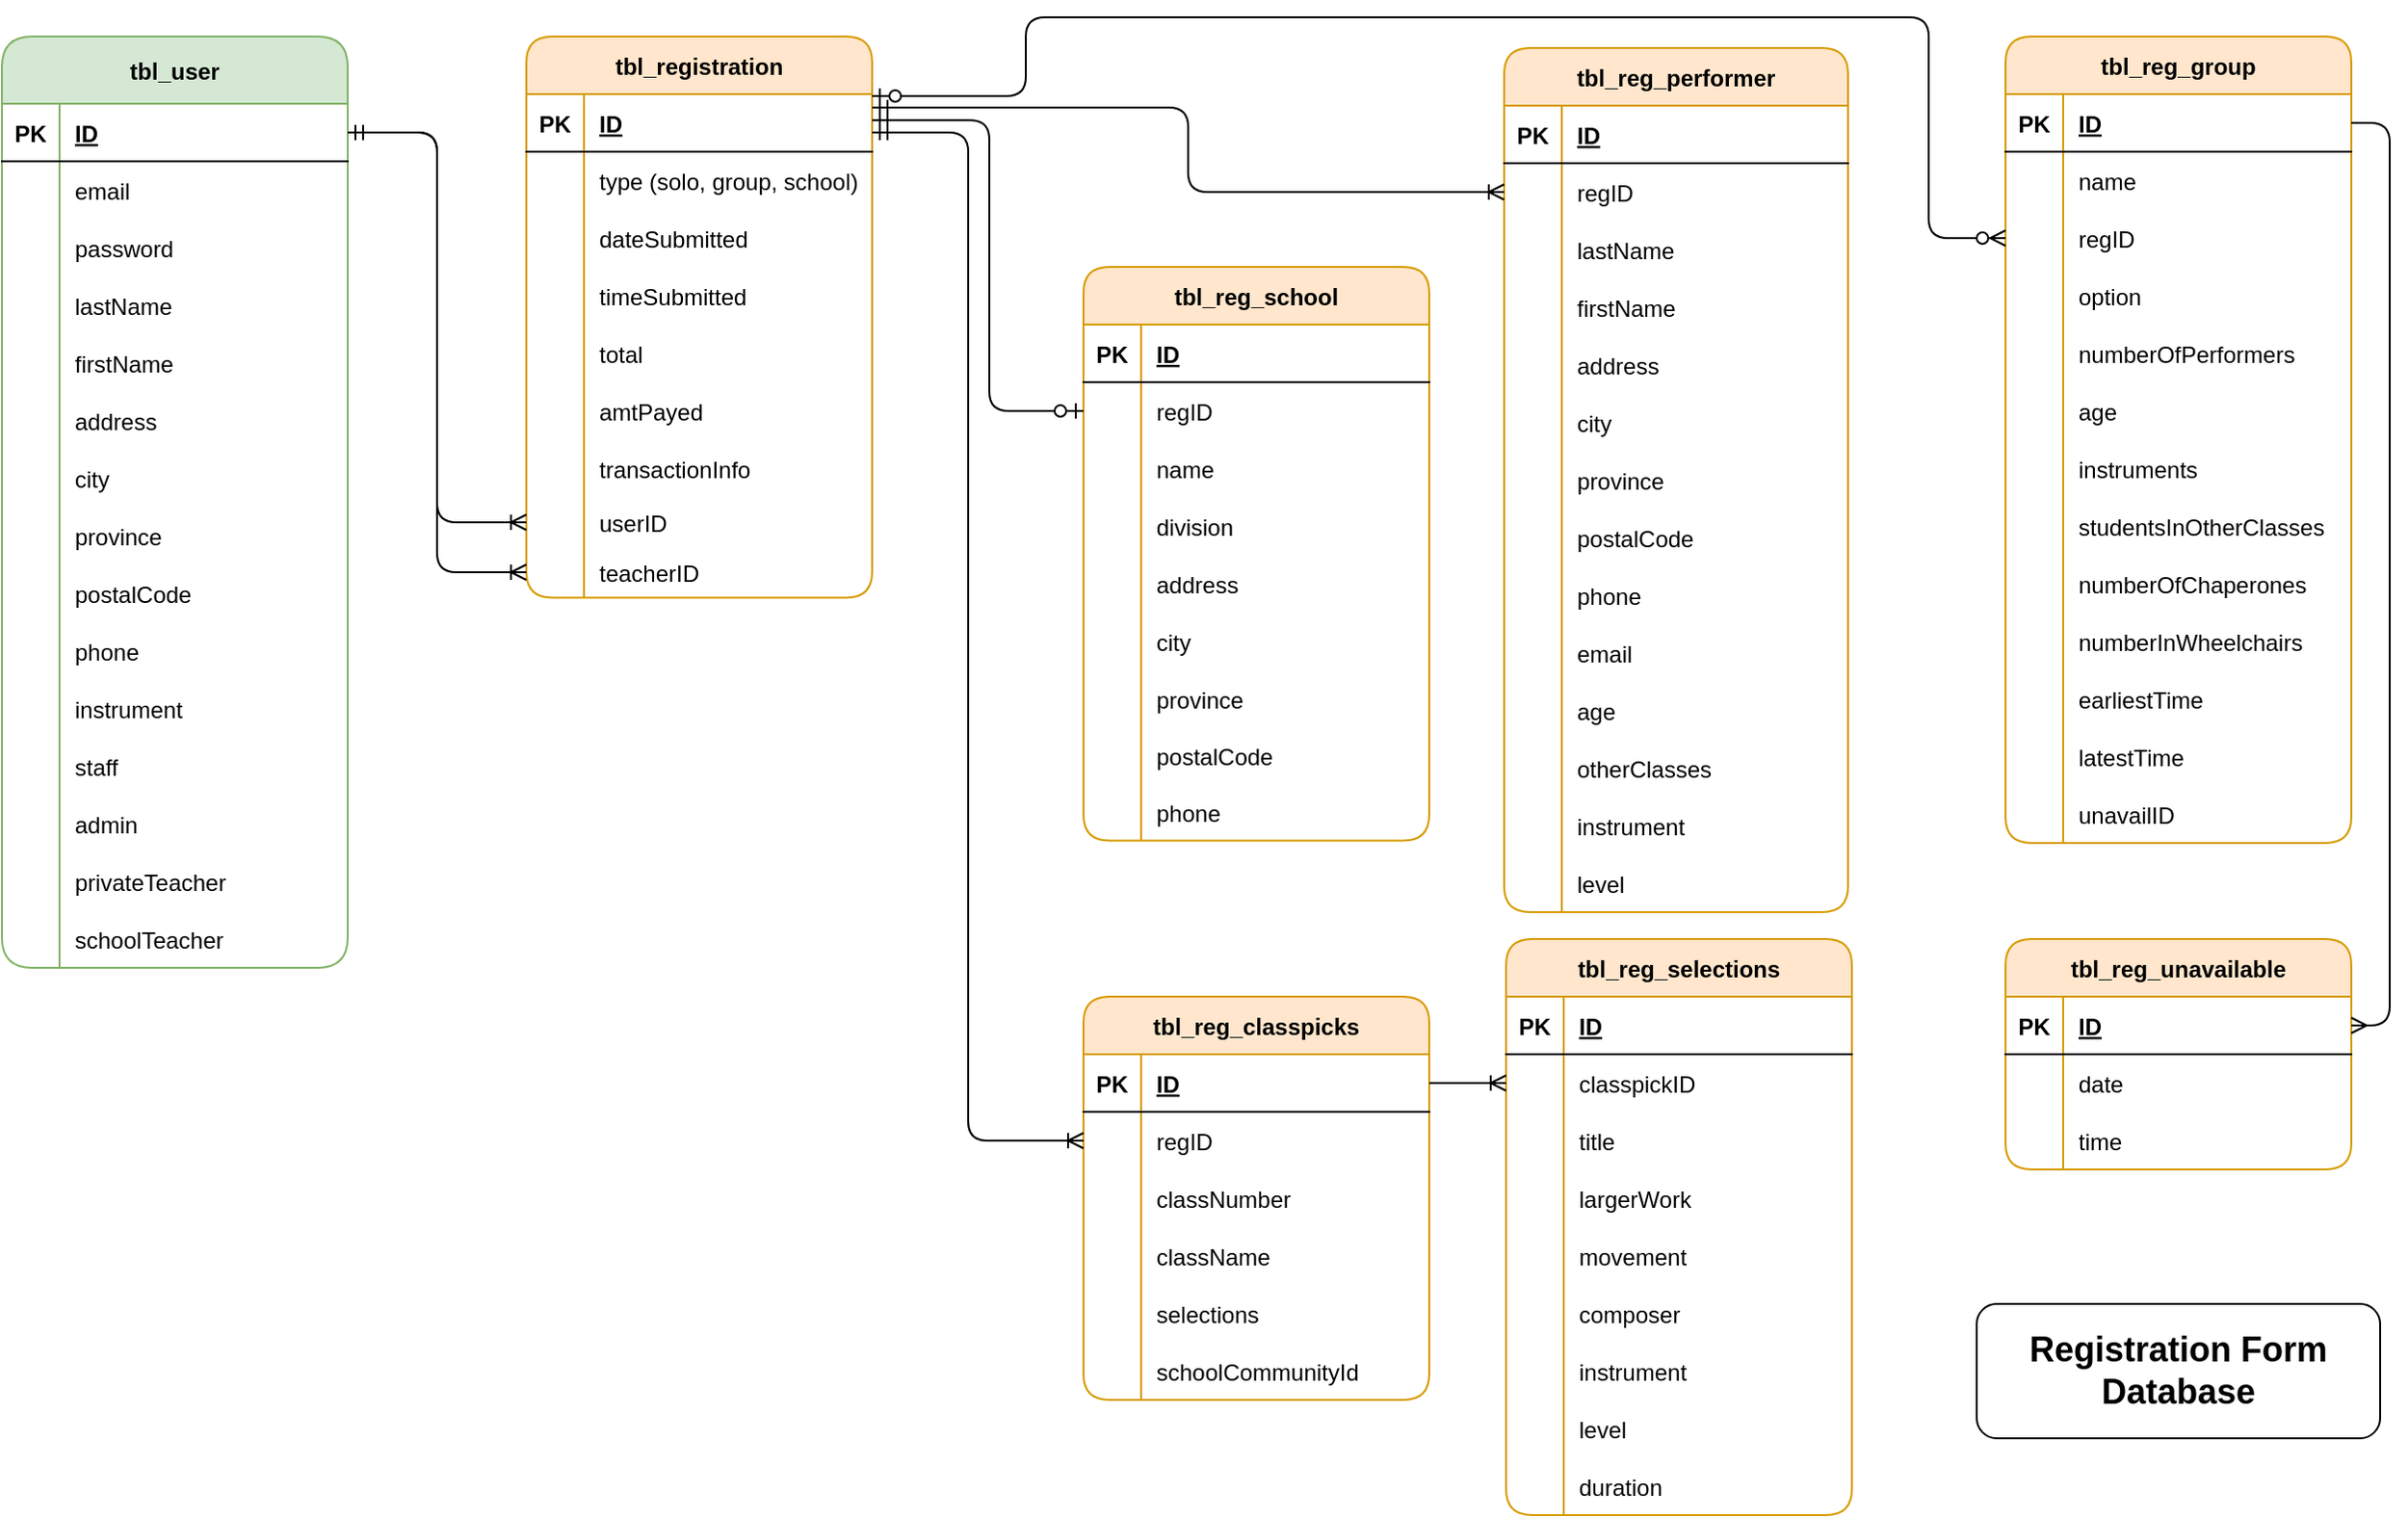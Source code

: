 <mxfile version="21.6.8" type="device" pages="3">
  <diagram id="U2ptqgZUeCtFM5R2L_1W" name="Page-1">
    <mxGraphModel dx="1834" dy="844" grid="0" gridSize="10" guides="1" tooltips="1" connect="1" arrows="1" fold="1" page="0" pageScale="1" pageWidth="1100" pageHeight="850" math="0" shadow="0">
      <root>
        <mxCell id="0" />
        <mxCell id="1" parent="0" />
        <mxCell id="krenKj2kooGlON48lxzF-1" value="tbl_reg_performer" style="shape=table;startSize=30;container=1;collapsible=1;childLayout=tableLayout;fixedRows=1;rowLines=0;fontStyle=1;align=center;resizeLast=1;fillColor=#ffe6cc;strokeColor=#d79b00;rounded=1;" parent="1" vertex="1">
          <mxGeometry x="559" y="36" width="179" height="450" as="geometry" />
        </mxCell>
        <mxCell id="krenKj2kooGlON48lxzF-2" value="" style="shape=partialRectangle;collapsible=0;dropTarget=0;pointerEvents=0;fillColor=none;top=0;left=0;bottom=1;right=0;points=[[0,0.5],[1,0.5]];portConstraint=eastwest;" parent="krenKj2kooGlON48lxzF-1" vertex="1">
          <mxGeometry y="30" width="179" height="30" as="geometry" />
        </mxCell>
        <mxCell id="krenKj2kooGlON48lxzF-3" value="PK" style="shape=partialRectangle;connectable=0;fillColor=none;top=0;left=0;bottom=0;right=0;fontStyle=1;overflow=hidden;" parent="krenKj2kooGlON48lxzF-2" vertex="1">
          <mxGeometry width="30" height="30" as="geometry">
            <mxRectangle width="30" height="30" as="alternateBounds" />
          </mxGeometry>
        </mxCell>
        <mxCell id="krenKj2kooGlON48lxzF-4" value="ID" style="shape=partialRectangle;connectable=0;fillColor=none;top=0;left=0;bottom=0;right=0;align=left;spacingLeft=6;fontStyle=5;overflow=hidden;" parent="krenKj2kooGlON48lxzF-2" vertex="1">
          <mxGeometry x="30" width="149" height="30" as="geometry">
            <mxRectangle width="149" height="30" as="alternateBounds" />
          </mxGeometry>
        </mxCell>
        <mxCell id="krenKj2kooGlON48lxzF-5" value="" style="shape=partialRectangle;collapsible=0;dropTarget=0;pointerEvents=0;fillColor=none;top=0;left=0;bottom=0;right=0;points=[[0,0.5],[1,0.5]];portConstraint=eastwest;" parent="krenKj2kooGlON48lxzF-1" vertex="1">
          <mxGeometry y="60" width="179" height="30" as="geometry" />
        </mxCell>
        <mxCell id="krenKj2kooGlON48lxzF-6" value="" style="shape=partialRectangle;connectable=0;fillColor=none;top=0;left=0;bottom=0;right=0;editable=1;overflow=hidden;" parent="krenKj2kooGlON48lxzF-5" vertex="1">
          <mxGeometry width="30" height="30" as="geometry">
            <mxRectangle width="30" height="30" as="alternateBounds" />
          </mxGeometry>
        </mxCell>
        <mxCell id="krenKj2kooGlON48lxzF-7" value="regID" style="shape=partialRectangle;connectable=0;fillColor=none;top=0;left=0;bottom=0;right=0;align=left;spacingLeft=6;overflow=hidden;" parent="krenKj2kooGlON48lxzF-5" vertex="1">
          <mxGeometry x="30" width="149" height="30" as="geometry">
            <mxRectangle width="149" height="30" as="alternateBounds" />
          </mxGeometry>
        </mxCell>
        <mxCell id="krenKj2kooGlON48lxzF-219" value="" style="shape=partialRectangle;collapsible=0;dropTarget=0;pointerEvents=0;fillColor=none;top=0;left=0;bottom=0;right=0;points=[[0,0.5],[1,0.5]];portConstraint=eastwest;" parent="krenKj2kooGlON48lxzF-1" vertex="1">
          <mxGeometry y="90" width="179" height="30" as="geometry" />
        </mxCell>
        <mxCell id="krenKj2kooGlON48lxzF-220" value="" style="shape=partialRectangle;connectable=0;fillColor=none;top=0;left=0;bottom=0;right=0;editable=1;overflow=hidden;" parent="krenKj2kooGlON48lxzF-219" vertex="1">
          <mxGeometry width="30" height="30" as="geometry">
            <mxRectangle width="30" height="30" as="alternateBounds" />
          </mxGeometry>
        </mxCell>
        <mxCell id="krenKj2kooGlON48lxzF-221" value="lastName" style="shape=partialRectangle;connectable=0;fillColor=none;top=0;left=0;bottom=0;right=0;align=left;spacingLeft=6;overflow=hidden;" parent="krenKj2kooGlON48lxzF-219" vertex="1">
          <mxGeometry x="30" width="149" height="30" as="geometry">
            <mxRectangle width="149" height="30" as="alternateBounds" />
          </mxGeometry>
        </mxCell>
        <mxCell id="krenKj2kooGlON48lxzF-8" value="" style="shape=partialRectangle;collapsible=0;dropTarget=0;pointerEvents=0;fillColor=none;top=0;left=0;bottom=0;right=0;points=[[0,0.5],[1,0.5]];portConstraint=eastwest;" parent="krenKj2kooGlON48lxzF-1" vertex="1">
          <mxGeometry y="120" width="179" height="30" as="geometry" />
        </mxCell>
        <mxCell id="krenKj2kooGlON48lxzF-9" value="" style="shape=partialRectangle;connectable=0;fillColor=none;top=0;left=0;bottom=0;right=0;editable=1;overflow=hidden;" parent="krenKj2kooGlON48lxzF-8" vertex="1">
          <mxGeometry width="30" height="30" as="geometry">
            <mxRectangle width="30" height="30" as="alternateBounds" />
          </mxGeometry>
        </mxCell>
        <mxCell id="krenKj2kooGlON48lxzF-10" value="firstName" style="shape=partialRectangle;connectable=0;fillColor=none;top=0;left=0;bottom=0;right=0;align=left;spacingLeft=6;overflow=hidden;" parent="krenKj2kooGlON48lxzF-8" vertex="1">
          <mxGeometry x="30" width="149" height="30" as="geometry">
            <mxRectangle width="149" height="30" as="alternateBounds" />
          </mxGeometry>
        </mxCell>
        <mxCell id="krenKj2kooGlON48lxzF-11" value="" style="shape=partialRectangle;collapsible=0;dropTarget=0;pointerEvents=0;fillColor=none;top=0;left=0;bottom=0;right=0;points=[[0,0.5],[1,0.5]];portConstraint=eastwest;" parent="krenKj2kooGlON48lxzF-1" vertex="1">
          <mxGeometry y="150" width="179" height="30" as="geometry" />
        </mxCell>
        <mxCell id="krenKj2kooGlON48lxzF-12" value="" style="shape=partialRectangle;connectable=0;fillColor=none;top=0;left=0;bottom=0;right=0;editable=1;overflow=hidden;" parent="krenKj2kooGlON48lxzF-11" vertex="1">
          <mxGeometry width="30" height="30" as="geometry">
            <mxRectangle width="30" height="30" as="alternateBounds" />
          </mxGeometry>
        </mxCell>
        <mxCell id="krenKj2kooGlON48lxzF-13" value="address" style="shape=partialRectangle;connectable=0;fillColor=none;top=0;left=0;bottom=0;right=0;align=left;spacingLeft=6;overflow=hidden;" parent="krenKj2kooGlON48lxzF-11" vertex="1">
          <mxGeometry x="30" width="149" height="30" as="geometry">
            <mxRectangle width="149" height="30" as="alternateBounds" />
          </mxGeometry>
        </mxCell>
        <mxCell id="krenKj2kooGlON48lxzF-14" value="" style="shape=partialRectangle;collapsible=0;dropTarget=0;pointerEvents=0;fillColor=none;top=0;left=0;bottom=0;right=0;points=[[0,0.5],[1,0.5]];portConstraint=eastwest;" parent="krenKj2kooGlON48lxzF-1" vertex="1">
          <mxGeometry y="180" width="179" height="30" as="geometry" />
        </mxCell>
        <mxCell id="krenKj2kooGlON48lxzF-15" value="" style="shape=partialRectangle;connectable=0;fillColor=none;top=0;left=0;bottom=0;right=0;editable=1;overflow=hidden;" parent="krenKj2kooGlON48lxzF-14" vertex="1">
          <mxGeometry width="30" height="30" as="geometry">
            <mxRectangle width="30" height="30" as="alternateBounds" />
          </mxGeometry>
        </mxCell>
        <mxCell id="krenKj2kooGlON48lxzF-16" value="city" style="shape=partialRectangle;connectable=0;fillColor=none;top=0;left=0;bottom=0;right=0;align=left;spacingLeft=6;overflow=hidden;" parent="krenKj2kooGlON48lxzF-14" vertex="1">
          <mxGeometry x="30" width="149" height="30" as="geometry">
            <mxRectangle width="149" height="30" as="alternateBounds" />
          </mxGeometry>
        </mxCell>
        <mxCell id="krenKj2kooGlON48lxzF-17" value="" style="shape=partialRectangle;collapsible=0;dropTarget=0;pointerEvents=0;fillColor=none;top=0;left=0;bottom=0;right=0;points=[[0,0.5],[1,0.5]];portConstraint=eastwest;" parent="krenKj2kooGlON48lxzF-1" vertex="1">
          <mxGeometry y="210" width="179" height="30" as="geometry" />
        </mxCell>
        <mxCell id="krenKj2kooGlON48lxzF-18" value="" style="shape=partialRectangle;connectable=0;fillColor=none;top=0;left=0;bottom=0;right=0;editable=1;overflow=hidden;" parent="krenKj2kooGlON48lxzF-17" vertex="1">
          <mxGeometry width="30" height="30" as="geometry">
            <mxRectangle width="30" height="30" as="alternateBounds" />
          </mxGeometry>
        </mxCell>
        <mxCell id="krenKj2kooGlON48lxzF-19" value="province" style="shape=partialRectangle;connectable=0;fillColor=none;top=0;left=0;bottom=0;right=0;align=left;spacingLeft=6;overflow=hidden;" parent="krenKj2kooGlON48lxzF-17" vertex="1">
          <mxGeometry x="30" width="149" height="30" as="geometry">
            <mxRectangle width="149" height="30" as="alternateBounds" />
          </mxGeometry>
        </mxCell>
        <mxCell id="krenKj2kooGlON48lxzF-20" value="" style="shape=partialRectangle;collapsible=0;dropTarget=0;pointerEvents=0;fillColor=none;top=0;left=0;bottom=0;right=0;points=[[0,0.5],[1,0.5]];portConstraint=eastwest;" parent="krenKj2kooGlON48lxzF-1" vertex="1">
          <mxGeometry y="240" width="179" height="30" as="geometry" />
        </mxCell>
        <mxCell id="krenKj2kooGlON48lxzF-21" value="" style="shape=partialRectangle;connectable=0;fillColor=none;top=0;left=0;bottom=0;right=0;editable=1;overflow=hidden;" parent="krenKj2kooGlON48lxzF-20" vertex="1">
          <mxGeometry width="30" height="30" as="geometry">
            <mxRectangle width="30" height="30" as="alternateBounds" />
          </mxGeometry>
        </mxCell>
        <mxCell id="krenKj2kooGlON48lxzF-22" value="postalCode" style="shape=partialRectangle;connectable=0;fillColor=none;top=0;left=0;bottom=0;right=0;align=left;spacingLeft=6;overflow=hidden;" parent="krenKj2kooGlON48lxzF-20" vertex="1">
          <mxGeometry x="30" width="149" height="30" as="geometry">
            <mxRectangle width="149" height="30" as="alternateBounds" />
          </mxGeometry>
        </mxCell>
        <mxCell id="krenKj2kooGlON48lxzF-23" value="" style="shape=partialRectangle;collapsible=0;dropTarget=0;pointerEvents=0;fillColor=none;top=0;left=0;bottom=0;right=0;points=[[0,0.5],[1,0.5]];portConstraint=eastwest;" parent="krenKj2kooGlON48lxzF-1" vertex="1">
          <mxGeometry y="270" width="179" height="30" as="geometry" />
        </mxCell>
        <mxCell id="krenKj2kooGlON48lxzF-24" value="" style="shape=partialRectangle;connectable=0;fillColor=none;top=0;left=0;bottom=0;right=0;editable=1;overflow=hidden;" parent="krenKj2kooGlON48lxzF-23" vertex="1">
          <mxGeometry width="30" height="30" as="geometry">
            <mxRectangle width="30" height="30" as="alternateBounds" />
          </mxGeometry>
        </mxCell>
        <mxCell id="krenKj2kooGlON48lxzF-25" value="phone" style="shape=partialRectangle;connectable=0;fillColor=none;top=0;left=0;bottom=0;right=0;align=left;spacingLeft=6;overflow=hidden;" parent="krenKj2kooGlON48lxzF-23" vertex="1">
          <mxGeometry x="30" width="149" height="30" as="geometry">
            <mxRectangle width="149" height="30" as="alternateBounds" />
          </mxGeometry>
        </mxCell>
        <mxCell id="krenKj2kooGlON48lxzF-26" value="" style="shape=partialRectangle;collapsible=0;dropTarget=0;pointerEvents=0;fillColor=none;top=0;left=0;bottom=0;right=0;points=[[0,0.5],[1,0.5]];portConstraint=eastwest;" parent="krenKj2kooGlON48lxzF-1" vertex="1">
          <mxGeometry y="300" width="179" height="30" as="geometry" />
        </mxCell>
        <mxCell id="krenKj2kooGlON48lxzF-27" value="" style="shape=partialRectangle;connectable=0;fillColor=none;top=0;left=0;bottom=0;right=0;editable=1;overflow=hidden;" parent="krenKj2kooGlON48lxzF-26" vertex="1">
          <mxGeometry width="30" height="30" as="geometry">
            <mxRectangle width="30" height="30" as="alternateBounds" />
          </mxGeometry>
        </mxCell>
        <mxCell id="krenKj2kooGlON48lxzF-28" value="email" style="shape=partialRectangle;connectable=0;fillColor=none;top=0;left=0;bottom=0;right=0;align=left;spacingLeft=6;overflow=hidden;" parent="krenKj2kooGlON48lxzF-26" vertex="1">
          <mxGeometry x="30" width="149" height="30" as="geometry">
            <mxRectangle width="149" height="30" as="alternateBounds" />
          </mxGeometry>
        </mxCell>
        <mxCell id="krenKj2kooGlON48lxzF-29" value="" style="shape=partialRectangle;collapsible=0;dropTarget=0;pointerEvents=0;fillColor=none;top=0;left=0;bottom=0;right=0;points=[[0,0.5],[1,0.5]];portConstraint=eastwest;" parent="krenKj2kooGlON48lxzF-1" vertex="1">
          <mxGeometry y="330" width="179" height="30" as="geometry" />
        </mxCell>
        <mxCell id="krenKj2kooGlON48lxzF-30" value="" style="shape=partialRectangle;connectable=0;fillColor=none;top=0;left=0;bottom=0;right=0;editable=1;overflow=hidden;" parent="krenKj2kooGlON48lxzF-29" vertex="1">
          <mxGeometry width="30" height="30" as="geometry">
            <mxRectangle width="30" height="30" as="alternateBounds" />
          </mxGeometry>
        </mxCell>
        <mxCell id="krenKj2kooGlON48lxzF-31" value="age" style="shape=partialRectangle;connectable=0;fillColor=none;top=0;left=0;bottom=0;right=0;align=left;spacingLeft=6;overflow=hidden;" parent="krenKj2kooGlON48lxzF-29" vertex="1">
          <mxGeometry x="30" width="149" height="30" as="geometry">
            <mxRectangle width="149" height="30" as="alternateBounds" />
          </mxGeometry>
        </mxCell>
        <mxCell id="krenKj2kooGlON48lxzF-32" value="" style="shape=partialRectangle;collapsible=0;dropTarget=0;pointerEvents=0;fillColor=none;top=0;left=0;bottom=0;right=0;points=[[0,0.5],[1,0.5]];portConstraint=eastwest;" parent="krenKj2kooGlON48lxzF-1" vertex="1">
          <mxGeometry y="360" width="179" height="30" as="geometry" />
        </mxCell>
        <mxCell id="krenKj2kooGlON48lxzF-33" value="" style="shape=partialRectangle;connectable=0;fillColor=none;top=0;left=0;bottom=0;right=0;editable=1;overflow=hidden;" parent="krenKj2kooGlON48lxzF-32" vertex="1">
          <mxGeometry width="30" height="30" as="geometry">
            <mxRectangle width="30" height="30" as="alternateBounds" />
          </mxGeometry>
        </mxCell>
        <mxCell id="krenKj2kooGlON48lxzF-34" value="otherClasses" style="shape=partialRectangle;connectable=0;fillColor=none;top=0;left=0;bottom=0;right=0;align=left;spacingLeft=6;overflow=hidden;" parent="krenKj2kooGlON48lxzF-32" vertex="1">
          <mxGeometry x="30" width="149" height="30" as="geometry">
            <mxRectangle width="149" height="30" as="alternateBounds" />
          </mxGeometry>
        </mxCell>
        <mxCell id="krenKj2kooGlON48lxzF-35" value="" style="shape=partialRectangle;collapsible=0;dropTarget=0;pointerEvents=0;fillColor=none;top=0;left=0;bottom=0;right=0;points=[[0,0.5],[1,0.5]];portConstraint=eastwest;" parent="krenKj2kooGlON48lxzF-1" vertex="1">
          <mxGeometry y="390" width="179" height="30" as="geometry" />
        </mxCell>
        <mxCell id="krenKj2kooGlON48lxzF-36" value="" style="shape=partialRectangle;connectable=0;fillColor=none;top=0;left=0;bottom=0;right=0;editable=1;overflow=hidden;" parent="krenKj2kooGlON48lxzF-35" vertex="1">
          <mxGeometry width="30" height="30" as="geometry">
            <mxRectangle width="30" height="30" as="alternateBounds" />
          </mxGeometry>
        </mxCell>
        <mxCell id="krenKj2kooGlON48lxzF-37" value="instrument" style="shape=partialRectangle;connectable=0;fillColor=none;top=0;left=0;bottom=0;right=0;align=left;spacingLeft=6;overflow=hidden;" parent="krenKj2kooGlON48lxzF-35" vertex="1">
          <mxGeometry x="30" width="149" height="30" as="geometry">
            <mxRectangle width="149" height="30" as="alternateBounds" />
          </mxGeometry>
        </mxCell>
        <mxCell id="krenKj2kooGlON48lxzF-38" value="" style="shape=partialRectangle;collapsible=0;dropTarget=0;pointerEvents=0;fillColor=none;top=0;left=0;bottom=0;right=0;points=[[0,0.5],[1,0.5]];portConstraint=eastwest;" parent="krenKj2kooGlON48lxzF-1" vertex="1">
          <mxGeometry y="420" width="179" height="30" as="geometry" />
        </mxCell>
        <mxCell id="krenKj2kooGlON48lxzF-39" value="" style="shape=partialRectangle;connectable=0;fillColor=none;top=0;left=0;bottom=0;right=0;editable=1;overflow=hidden;" parent="krenKj2kooGlON48lxzF-38" vertex="1">
          <mxGeometry width="30" height="30" as="geometry">
            <mxRectangle width="30" height="30" as="alternateBounds" />
          </mxGeometry>
        </mxCell>
        <mxCell id="krenKj2kooGlON48lxzF-40" value="level" style="shape=partialRectangle;connectable=0;fillColor=none;top=0;left=0;bottom=0;right=0;align=left;spacingLeft=6;overflow=hidden;" parent="krenKj2kooGlON48lxzF-38" vertex="1">
          <mxGeometry x="30" width="149" height="30" as="geometry">
            <mxRectangle width="149" height="30" as="alternateBounds" />
          </mxGeometry>
        </mxCell>
        <mxCell id="krenKj2kooGlON48lxzF-77" value="tbl_reg_group" style="shape=table;startSize=30;container=1;collapsible=1;childLayout=tableLayout;fixedRows=1;rowLines=0;fontStyle=1;align=center;resizeLast=1;fillColor=#ffe6cc;strokeColor=#d79b00;rounded=1;" parent="1" vertex="1">
          <mxGeometry x="820" y="30" width="180" height="420" as="geometry" />
        </mxCell>
        <mxCell id="krenKj2kooGlON48lxzF-78" value="" style="shape=partialRectangle;collapsible=0;dropTarget=0;pointerEvents=0;fillColor=none;top=0;left=0;bottom=1;right=0;points=[[0,0.5],[1,0.5]];portConstraint=eastwest;" parent="krenKj2kooGlON48lxzF-77" vertex="1">
          <mxGeometry y="30" width="180" height="30" as="geometry" />
        </mxCell>
        <mxCell id="krenKj2kooGlON48lxzF-79" value="PK" style="shape=partialRectangle;connectable=0;fillColor=none;top=0;left=0;bottom=0;right=0;fontStyle=1;overflow=hidden;" parent="krenKj2kooGlON48lxzF-78" vertex="1">
          <mxGeometry width="30" height="30" as="geometry">
            <mxRectangle width="30" height="30" as="alternateBounds" />
          </mxGeometry>
        </mxCell>
        <mxCell id="krenKj2kooGlON48lxzF-80" value="ID" style="shape=partialRectangle;connectable=0;fillColor=none;top=0;left=0;bottom=0;right=0;align=left;spacingLeft=6;fontStyle=5;overflow=hidden;" parent="krenKj2kooGlON48lxzF-78" vertex="1">
          <mxGeometry x="30" width="150" height="30" as="geometry">
            <mxRectangle width="150" height="30" as="alternateBounds" />
          </mxGeometry>
        </mxCell>
        <mxCell id="krenKj2kooGlON48lxzF-214" value="" style="shape=partialRectangle;collapsible=0;dropTarget=0;pointerEvents=0;fillColor=none;top=0;left=0;bottom=0;right=0;points=[[0,0.5],[1,0.5]];portConstraint=eastwest;" parent="krenKj2kooGlON48lxzF-77" vertex="1">
          <mxGeometry y="60" width="180" height="30" as="geometry" />
        </mxCell>
        <mxCell id="krenKj2kooGlON48lxzF-215" value="" style="shape=partialRectangle;connectable=0;fillColor=none;top=0;left=0;bottom=0;right=0;editable=1;overflow=hidden;" parent="krenKj2kooGlON48lxzF-214" vertex="1">
          <mxGeometry width="30" height="30" as="geometry">
            <mxRectangle width="30" height="30" as="alternateBounds" />
          </mxGeometry>
        </mxCell>
        <mxCell id="krenKj2kooGlON48lxzF-216" value="name" style="shape=partialRectangle;connectable=0;fillColor=none;top=0;left=0;bottom=0;right=0;align=left;spacingLeft=6;overflow=hidden;" parent="krenKj2kooGlON48lxzF-214" vertex="1">
          <mxGeometry x="30" width="150" height="30" as="geometry">
            <mxRectangle width="150" height="30" as="alternateBounds" />
          </mxGeometry>
        </mxCell>
        <mxCell id="krenKj2kooGlON48lxzF-81" value="" style="shape=partialRectangle;collapsible=0;dropTarget=0;pointerEvents=0;fillColor=none;top=0;left=0;bottom=0;right=0;points=[[0,0.5],[1,0.5]];portConstraint=eastwest;" parent="krenKj2kooGlON48lxzF-77" vertex="1">
          <mxGeometry y="90" width="180" height="30" as="geometry" />
        </mxCell>
        <mxCell id="krenKj2kooGlON48lxzF-82" value="" style="shape=partialRectangle;connectable=0;fillColor=none;top=0;left=0;bottom=0;right=0;editable=1;overflow=hidden;" parent="krenKj2kooGlON48lxzF-81" vertex="1">
          <mxGeometry width="30" height="30" as="geometry">
            <mxRectangle width="30" height="30" as="alternateBounds" />
          </mxGeometry>
        </mxCell>
        <mxCell id="krenKj2kooGlON48lxzF-83" value="regID" style="shape=partialRectangle;connectable=0;fillColor=none;top=0;left=0;bottom=0;right=0;align=left;spacingLeft=6;overflow=hidden;" parent="krenKj2kooGlON48lxzF-81" vertex="1">
          <mxGeometry x="30" width="150" height="30" as="geometry">
            <mxRectangle width="150" height="30" as="alternateBounds" />
          </mxGeometry>
        </mxCell>
        <mxCell id="krenKj2kooGlON48lxzF-84" value="" style="shape=partialRectangle;collapsible=0;dropTarget=0;pointerEvents=0;fillColor=none;top=0;left=0;bottom=0;right=0;points=[[0,0.5],[1,0.5]];portConstraint=eastwest;" parent="krenKj2kooGlON48lxzF-77" vertex="1">
          <mxGeometry y="120" width="180" height="30" as="geometry" />
        </mxCell>
        <mxCell id="krenKj2kooGlON48lxzF-85" value="" style="shape=partialRectangle;connectable=0;fillColor=none;top=0;left=0;bottom=0;right=0;editable=1;overflow=hidden;" parent="krenKj2kooGlON48lxzF-84" vertex="1">
          <mxGeometry width="30" height="30" as="geometry">
            <mxRectangle width="30" height="30" as="alternateBounds" />
          </mxGeometry>
        </mxCell>
        <mxCell id="krenKj2kooGlON48lxzF-86" value="option" style="shape=partialRectangle;connectable=0;fillColor=none;top=0;left=0;bottom=0;right=0;align=left;spacingLeft=6;overflow=hidden;" parent="krenKj2kooGlON48lxzF-84" vertex="1">
          <mxGeometry x="30" width="150" height="30" as="geometry">
            <mxRectangle width="150" height="30" as="alternateBounds" />
          </mxGeometry>
        </mxCell>
        <mxCell id="krenKj2kooGlON48lxzF-87" value="" style="shape=partialRectangle;collapsible=0;dropTarget=0;pointerEvents=0;fillColor=none;top=0;left=0;bottom=0;right=0;points=[[0,0.5],[1,0.5]];portConstraint=eastwest;" parent="krenKj2kooGlON48lxzF-77" vertex="1">
          <mxGeometry y="150" width="180" height="30" as="geometry" />
        </mxCell>
        <mxCell id="krenKj2kooGlON48lxzF-88" value="" style="shape=partialRectangle;connectable=0;fillColor=none;top=0;left=0;bottom=0;right=0;editable=1;overflow=hidden;" parent="krenKj2kooGlON48lxzF-87" vertex="1">
          <mxGeometry width="30" height="30" as="geometry">
            <mxRectangle width="30" height="30" as="alternateBounds" />
          </mxGeometry>
        </mxCell>
        <mxCell id="krenKj2kooGlON48lxzF-89" value="numberOfPerformers" style="shape=partialRectangle;connectable=0;fillColor=none;top=0;left=0;bottom=0;right=0;align=left;spacingLeft=6;overflow=hidden;" parent="krenKj2kooGlON48lxzF-87" vertex="1">
          <mxGeometry x="30" width="150" height="30" as="geometry">
            <mxRectangle width="150" height="30" as="alternateBounds" />
          </mxGeometry>
        </mxCell>
        <mxCell id="krenKj2kooGlON48lxzF-90" value="" style="shape=partialRectangle;collapsible=0;dropTarget=0;pointerEvents=0;fillColor=none;top=0;left=0;bottom=0;right=0;points=[[0,0.5],[1,0.5]];portConstraint=eastwest;" parent="krenKj2kooGlON48lxzF-77" vertex="1">
          <mxGeometry y="180" width="180" height="30" as="geometry" />
        </mxCell>
        <mxCell id="krenKj2kooGlON48lxzF-91" value="" style="shape=partialRectangle;connectable=0;fillColor=none;top=0;left=0;bottom=0;right=0;editable=1;overflow=hidden;" parent="krenKj2kooGlON48lxzF-90" vertex="1">
          <mxGeometry width="30" height="30" as="geometry">
            <mxRectangle width="30" height="30" as="alternateBounds" />
          </mxGeometry>
        </mxCell>
        <mxCell id="krenKj2kooGlON48lxzF-92" value="age" style="shape=partialRectangle;connectable=0;fillColor=none;top=0;left=0;bottom=0;right=0;align=left;spacingLeft=6;overflow=hidden;" parent="krenKj2kooGlON48lxzF-90" vertex="1">
          <mxGeometry x="30" width="150" height="30" as="geometry">
            <mxRectangle width="150" height="30" as="alternateBounds" />
          </mxGeometry>
        </mxCell>
        <mxCell id="krenKj2kooGlON48lxzF-93" value="" style="shape=partialRectangle;collapsible=0;dropTarget=0;pointerEvents=0;fillColor=none;top=0;left=0;bottom=0;right=0;points=[[0,0.5],[1,0.5]];portConstraint=eastwest;" parent="krenKj2kooGlON48lxzF-77" vertex="1">
          <mxGeometry y="210" width="180" height="30" as="geometry" />
        </mxCell>
        <mxCell id="krenKj2kooGlON48lxzF-94" value="" style="shape=partialRectangle;connectable=0;fillColor=none;top=0;left=0;bottom=0;right=0;editable=1;overflow=hidden;" parent="krenKj2kooGlON48lxzF-93" vertex="1">
          <mxGeometry width="30" height="30" as="geometry">
            <mxRectangle width="30" height="30" as="alternateBounds" />
          </mxGeometry>
        </mxCell>
        <mxCell id="krenKj2kooGlON48lxzF-95" value="instruments" style="shape=partialRectangle;connectable=0;fillColor=none;top=0;left=0;bottom=0;right=0;align=left;spacingLeft=6;overflow=hidden;" parent="krenKj2kooGlON48lxzF-93" vertex="1">
          <mxGeometry x="30" width="150" height="30" as="geometry">
            <mxRectangle width="150" height="30" as="alternateBounds" />
          </mxGeometry>
        </mxCell>
        <mxCell id="krenKj2kooGlON48lxzF-96" value="" style="shape=partialRectangle;collapsible=0;dropTarget=0;pointerEvents=0;fillColor=none;top=0;left=0;bottom=0;right=0;points=[[0,0.5],[1,0.5]];portConstraint=eastwest;" parent="krenKj2kooGlON48lxzF-77" vertex="1">
          <mxGeometry y="240" width="180" height="30" as="geometry" />
        </mxCell>
        <mxCell id="krenKj2kooGlON48lxzF-97" value="" style="shape=partialRectangle;connectable=0;fillColor=none;top=0;left=0;bottom=0;right=0;editable=1;overflow=hidden;" parent="krenKj2kooGlON48lxzF-96" vertex="1">
          <mxGeometry width="30" height="30" as="geometry">
            <mxRectangle width="30" height="30" as="alternateBounds" />
          </mxGeometry>
        </mxCell>
        <mxCell id="krenKj2kooGlON48lxzF-98" value="studentsInOtherClasses" style="shape=partialRectangle;connectable=0;fillColor=none;top=0;left=0;bottom=0;right=0;align=left;spacingLeft=6;overflow=hidden;" parent="krenKj2kooGlON48lxzF-96" vertex="1">
          <mxGeometry x="30" width="150" height="30" as="geometry">
            <mxRectangle width="150" height="30" as="alternateBounds" />
          </mxGeometry>
        </mxCell>
        <mxCell id="krenKj2kooGlON48lxzF-99" value="" style="shape=partialRectangle;collapsible=0;dropTarget=0;pointerEvents=0;fillColor=none;top=0;left=0;bottom=0;right=0;points=[[0,0.5],[1,0.5]];portConstraint=eastwest;" parent="krenKj2kooGlON48lxzF-77" vertex="1">
          <mxGeometry y="270" width="180" height="30" as="geometry" />
        </mxCell>
        <mxCell id="krenKj2kooGlON48lxzF-100" value="" style="shape=partialRectangle;connectable=0;fillColor=none;top=0;left=0;bottom=0;right=0;editable=1;overflow=hidden;" parent="krenKj2kooGlON48lxzF-99" vertex="1">
          <mxGeometry width="30" height="30" as="geometry">
            <mxRectangle width="30" height="30" as="alternateBounds" />
          </mxGeometry>
        </mxCell>
        <mxCell id="krenKj2kooGlON48lxzF-101" value="numberOfChaperones" style="shape=partialRectangle;connectable=0;fillColor=none;top=0;left=0;bottom=0;right=0;align=left;spacingLeft=6;overflow=hidden;" parent="krenKj2kooGlON48lxzF-99" vertex="1">
          <mxGeometry x="30" width="150" height="30" as="geometry">
            <mxRectangle width="150" height="30" as="alternateBounds" />
          </mxGeometry>
        </mxCell>
        <mxCell id="krenKj2kooGlON48lxzF-102" value="" style="shape=partialRectangle;collapsible=0;dropTarget=0;pointerEvents=0;fillColor=none;top=0;left=0;bottom=0;right=0;points=[[0,0.5],[1,0.5]];portConstraint=eastwest;" parent="krenKj2kooGlON48lxzF-77" vertex="1">
          <mxGeometry y="300" width="180" height="30" as="geometry" />
        </mxCell>
        <mxCell id="krenKj2kooGlON48lxzF-103" value="" style="shape=partialRectangle;connectable=0;fillColor=none;top=0;left=0;bottom=0;right=0;editable=1;overflow=hidden;" parent="krenKj2kooGlON48lxzF-102" vertex="1">
          <mxGeometry width="30" height="30" as="geometry">
            <mxRectangle width="30" height="30" as="alternateBounds" />
          </mxGeometry>
        </mxCell>
        <mxCell id="krenKj2kooGlON48lxzF-104" value="numberInWheelchairs" style="shape=partialRectangle;connectable=0;fillColor=none;top=0;left=0;bottom=0;right=0;align=left;spacingLeft=6;overflow=hidden;" parent="krenKj2kooGlON48lxzF-102" vertex="1">
          <mxGeometry x="30" width="150" height="30" as="geometry">
            <mxRectangle width="150" height="30" as="alternateBounds" />
          </mxGeometry>
        </mxCell>
        <mxCell id="krenKj2kooGlON48lxzF-105" value="" style="shape=partialRectangle;collapsible=0;dropTarget=0;pointerEvents=0;fillColor=none;top=0;left=0;bottom=0;right=0;points=[[0,0.5],[1,0.5]];portConstraint=eastwest;" parent="krenKj2kooGlON48lxzF-77" vertex="1">
          <mxGeometry y="330" width="180" height="30" as="geometry" />
        </mxCell>
        <mxCell id="krenKj2kooGlON48lxzF-106" value="" style="shape=partialRectangle;connectable=0;fillColor=none;top=0;left=0;bottom=0;right=0;editable=1;overflow=hidden;" parent="krenKj2kooGlON48lxzF-105" vertex="1">
          <mxGeometry width="30" height="30" as="geometry">
            <mxRectangle width="30" height="30" as="alternateBounds" />
          </mxGeometry>
        </mxCell>
        <mxCell id="krenKj2kooGlON48lxzF-107" value="earliestTime" style="shape=partialRectangle;connectable=0;fillColor=none;top=0;left=0;bottom=0;right=0;align=left;spacingLeft=6;overflow=hidden;" parent="krenKj2kooGlON48lxzF-105" vertex="1">
          <mxGeometry x="30" width="150" height="30" as="geometry">
            <mxRectangle width="150" height="30" as="alternateBounds" />
          </mxGeometry>
        </mxCell>
        <mxCell id="krenKj2kooGlON48lxzF-108" value="" style="shape=partialRectangle;collapsible=0;dropTarget=0;pointerEvents=0;fillColor=none;top=0;left=0;bottom=0;right=0;points=[[0,0.5],[1,0.5]];portConstraint=eastwest;" parent="krenKj2kooGlON48lxzF-77" vertex="1">
          <mxGeometry y="360" width="180" height="30" as="geometry" />
        </mxCell>
        <mxCell id="krenKj2kooGlON48lxzF-109" value="" style="shape=partialRectangle;connectable=0;fillColor=none;top=0;left=0;bottom=0;right=0;editable=1;overflow=hidden;" parent="krenKj2kooGlON48lxzF-108" vertex="1">
          <mxGeometry width="30" height="30" as="geometry">
            <mxRectangle width="30" height="30" as="alternateBounds" />
          </mxGeometry>
        </mxCell>
        <mxCell id="krenKj2kooGlON48lxzF-110" value="latestTime" style="shape=partialRectangle;connectable=0;fillColor=none;top=0;left=0;bottom=0;right=0;align=left;spacingLeft=6;overflow=hidden;" parent="krenKj2kooGlON48lxzF-108" vertex="1">
          <mxGeometry x="30" width="150" height="30" as="geometry">
            <mxRectangle width="150" height="30" as="alternateBounds" />
          </mxGeometry>
        </mxCell>
        <mxCell id="krenKj2kooGlON48lxzF-111" value="" style="shape=partialRectangle;collapsible=0;dropTarget=0;pointerEvents=0;fillColor=none;top=0;left=0;bottom=0;right=0;points=[[0,0.5],[1,0.5]];portConstraint=eastwest;" parent="krenKj2kooGlON48lxzF-77" vertex="1">
          <mxGeometry y="390" width="180" height="30" as="geometry" />
        </mxCell>
        <mxCell id="krenKj2kooGlON48lxzF-112" value="" style="shape=partialRectangle;connectable=0;fillColor=none;top=0;left=0;bottom=0;right=0;editable=1;overflow=hidden;" parent="krenKj2kooGlON48lxzF-111" vertex="1">
          <mxGeometry width="30" height="30" as="geometry">
            <mxRectangle width="30" height="30" as="alternateBounds" />
          </mxGeometry>
        </mxCell>
        <mxCell id="krenKj2kooGlON48lxzF-113" value="unavailID" style="shape=partialRectangle;connectable=0;fillColor=none;top=0;left=0;bottom=0;right=0;align=left;spacingLeft=6;overflow=hidden;" parent="krenKj2kooGlON48lxzF-111" vertex="1">
          <mxGeometry x="30" width="150" height="30" as="geometry">
            <mxRectangle width="150" height="30" as="alternateBounds" />
          </mxGeometry>
        </mxCell>
        <mxCell id="krenKj2kooGlON48lxzF-117" value="tbl_reg_unavailable" style="shape=table;startSize=30;container=1;collapsible=1;childLayout=tableLayout;fixedRows=1;rowLines=0;fontStyle=1;align=center;resizeLast=1;fillColor=#ffe6cc;strokeColor=#d79b00;rounded=1;" parent="1" vertex="1">
          <mxGeometry x="820" y="500" width="180" height="120" as="geometry" />
        </mxCell>
        <mxCell id="krenKj2kooGlON48lxzF-118" value="" style="shape=partialRectangle;collapsible=0;dropTarget=0;pointerEvents=0;fillColor=none;top=0;left=0;bottom=1;right=0;points=[[0,0.5],[1,0.5]];portConstraint=eastwest;" parent="krenKj2kooGlON48lxzF-117" vertex="1">
          <mxGeometry y="30" width="180" height="30" as="geometry" />
        </mxCell>
        <mxCell id="krenKj2kooGlON48lxzF-119" value="PK" style="shape=partialRectangle;connectable=0;fillColor=none;top=0;left=0;bottom=0;right=0;fontStyle=1;overflow=hidden;" parent="krenKj2kooGlON48lxzF-118" vertex="1">
          <mxGeometry width="30" height="30" as="geometry">
            <mxRectangle width="30" height="30" as="alternateBounds" />
          </mxGeometry>
        </mxCell>
        <mxCell id="krenKj2kooGlON48lxzF-120" value="ID" style="shape=partialRectangle;connectable=0;fillColor=none;top=0;left=0;bottom=0;right=0;align=left;spacingLeft=6;fontStyle=5;overflow=hidden;" parent="krenKj2kooGlON48lxzF-118" vertex="1">
          <mxGeometry x="30" width="150" height="30" as="geometry">
            <mxRectangle width="150" height="30" as="alternateBounds" />
          </mxGeometry>
        </mxCell>
        <mxCell id="krenKj2kooGlON48lxzF-121" value="" style="shape=partialRectangle;collapsible=0;dropTarget=0;pointerEvents=0;fillColor=none;top=0;left=0;bottom=0;right=0;points=[[0,0.5],[1,0.5]];portConstraint=eastwest;" parent="krenKj2kooGlON48lxzF-117" vertex="1">
          <mxGeometry y="60" width="180" height="30" as="geometry" />
        </mxCell>
        <mxCell id="krenKj2kooGlON48lxzF-122" value="" style="shape=partialRectangle;connectable=0;fillColor=none;top=0;left=0;bottom=0;right=0;editable=1;overflow=hidden;" parent="krenKj2kooGlON48lxzF-121" vertex="1">
          <mxGeometry width="30" height="30" as="geometry">
            <mxRectangle width="30" height="30" as="alternateBounds" />
          </mxGeometry>
        </mxCell>
        <mxCell id="krenKj2kooGlON48lxzF-123" value="date" style="shape=partialRectangle;connectable=0;fillColor=none;top=0;left=0;bottom=0;right=0;align=left;spacingLeft=6;overflow=hidden;" parent="krenKj2kooGlON48lxzF-121" vertex="1">
          <mxGeometry x="30" width="150" height="30" as="geometry">
            <mxRectangle width="150" height="30" as="alternateBounds" />
          </mxGeometry>
        </mxCell>
        <mxCell id="krenKj2kooGlON48lxzF-124" value="" style="shape=partialRectangle;collapsible=0;dropTarget=0;pointerEvents=0;fillColor=none;top=0;left=0;bottom=0;right=0;points=[[0,0.5],[1,0.5]];portConstraint=eastwest;" parent="krenKj2kooGlON48lxzF-117" vertex="1">
          <mxGeometry y="90" width="180" height="30" as="geometry" />
        </mxCell>
        <mxCell id="krenKj2kooGlON48lxzF-125" value="" style="shape=partialRectangle;connectable=0;fillColor=none;top=0;left=0;bottom=0;right=0;editable=1;overflow=hidden;" parent="krenKj2kooGlON48lxzF-124" vertex="1">
          <mxGeometry width="30" height="30" as="geometry">
            <mxRectangle width="30" height="30" as="alternateBounds" />
          </mxGeometry>
        </mxCell>
        <mxCell id="krenKj2kooGlON48lxzF-126" value="time" style="shape=partialRectangle;connectable=0;fillColor=none;top=0;left=0;bottom=0;right=0;align=left;spacingLeft=6;overflow=hidden;" parent="krenKj2kooGlON48lxzF-124" vertex="1">
          <mxGeometry x="30" width="150" height="30" as="geometry">
            <mxRectangle width="150" height="30" as="alternateBounds" />
          </mxGeometry>
        </mxCell>
        <mxCell id="krenKj2kooGlON48lxzF-130" value="tbl_registration" style="shape=table;startSize=30;container=1;collapsible=1;childLayout=tableLayout;fixedRows=1;rowLines=0;fontStyle=1;align=center;resizeLast=1;rounded=1;fillColor=#ffe6cc;strokeColor=#d79b00;" parent="1" vertex="1">
          <mxGeometry x="50" y="30" width="180" height="292.25" as="geometry" />
        </mxCell>
        <mxCell id="krenKj2kooGlON48lxzF-131" value="" style="shape=partialRectangle;collapsible=0;dropTarget=0;pointerEvents=0;fillColor=none;top=0;left=0;bottom=1;right=0;points=[[0,0.5],[1,0.5]];portConstraint=eastwest;rounded=1;" parent="krenKj2kooGlON48lxzF-130" vertex="1">
          <mxGeometry y="30" width="180" height="30" as="geometry" />
        </mxCell>
        <mxCell id="krenKj2kooGlON48lxzF-132" value="PK" style="shape=partialRectangle;connectable=0;fillColor=none;top=0;left=0;bottom=0;right=0;fontStyle=1;overflow=hidden;rounded=1;" parent="krenKj2kooGlON48lxzF-131" vertex="1">
          <mxGeometry width="30" height="30" as="geometry">
            <mxRectangle width="30" height="30" as="alternateBounds" />
          </mxGeometry>
        </mxCell>
        <mxCell id="krenKj2kooGlON48lxzF-133" value="ID" style="shape=partialRectangle;connectable=0;fillColor=none;top=0;left=0;bottom=0;right=0;align=left;spacingLeft=6;fontStyle=5;overflow=hidden;rounded=1;" parent="krenKj2kooGlON48lxzF-131" vertex="1">
          <mxGeometry x="30" width="150" height="30" as="geometry">
            <mxRectangle width="150" height="30" as="alternateBounds" />
          </mxGeometry>
        </mxCell>
        <mxCell id="krenKj2kooGlON48lxzF-134" value="" style="shape=partialRectangle;collapsible=0;dropTarget=0;pointerEvents=0;fillColor=none;top=0;left=0;bottom=0;right=0;points=[[0,0.5],[1,0.5]];portConstraint=eastwest;rounded=1;" parent="krenKj2kooGlON48lxzF-130" vertex="1">
          <mxGeometry y="60" width="180" height="30" as="geometry" />
        </mxCell>
        <mxCell id="krenKj2kooGlON48lxzF-135" value="" style="shape=partialRectangle;connectable=0;fillColor=none;top=0;left=0;bottom=0;right=0;editable=1;overflow=hidden;rounded=1;" parent="krenKj2kooGlON48lxzF-134" vertex="1">
          <mxGeometry width="30" height="30" as="geometry">
            <mxRectangle width="30" height="30" as="alternateBounds" />
          </mxGeometry>
        </mxCell>
        <mxCell id="krenKj2kooGlON48lxzF-136" value="type (solo, group, school)" style="shape=partialRectangle;connectable=0;fillColor=none;top=0;left=0;bottom=0;right=0;align=left;spacingLeft=6;overflow=hidden;rounded=1;" parent="krenKj2kooGlON48lxzF-134" vertex="1">
          <mxGeometry x="30" width="150" height="30" as="geometry">
            <mxRectangle width="150" height="30" as="alternateBounds" />
          </mxGeometry>
        </mxCell>
        <mxCell id="krenKj2kooGlON48lxzF-199" value="" style="shape=partialRectangle;collapsible=0;dropTarget=0;pointerEvents=0;fillColor=none;top=0;left=0;bottom=0;right=0;points=[[0,0.5],[1,0.5]];portConstraint=eastwest;rounded=1;" parent="krenKj2kooGlON48lxzF-130" vertex="1">
          <mxGeometry y="90" width="180" height="30" as="geometry" />
        </mxCell>
        <mxCell id="krenKj2kooGlON48lxzF-200" value="" style="shape=partialRectangle;connectable=0;fillColor=none;top=0;left=0;bottom=0;right=0;editable=1;overflow=hidden;rounded=1;" parent="krenKj2kooGlON48lxzF-199" vertex="1">
          <mxGeometry width="30" height="30" as="geometry">
            <mxRectangle width="30" height="30" as="alternateBounds" />
          </mxGeometry>
        </mxCell>
        <mxCell id="krenKj2kooGlON48lxzF-201" value="dateSubmitted" style="shape=partialRectangle;connectable=0;fillColor=none;top=0;left=0;bottom=0;right=0;align=left;spacingLeft=6;overflow=hidden;rounded=1;" parent="krenKj2kooGlON48lxzF-199" vertex="1">
          <mxGeometry x="30" width="150" height="30" as="geometry">
            <mxRectangle width="150" height="30" as="alternateBounds" />
          </mxGeometry>
        </mxCell>
        <mxCell id="krenKj2kooGlON48lxzF-202" value="" style="shape=partialRectangle;collapsible=0;dropTarget=0;pointerEvents=0;fillColor=none;top=0;left=0;bottom=0;right=0;points=[[0,0.5],[1,0.5]];portConstraint=eastwest;rounded=1;" parent="krenKj2kooGlON48lxzF-130" vertex="1">
          <mxGeometry y="120" width="180" height="30" as="geometry" />
        </mxCell>
        <mxCell id="krenKj2kooGlON48lxzF-203" value="" style="shape=partialRectangle;connectable=0;fillColor=none;top=0;left=0;bottom=0;right=0;editable=1;overflow=hidden;rounded=1;" parent="krenKj2kooGlON48lxzF-202" vertex="1">
          <mxGeometry width="30" height="30" as="geometry">
            <mxRectangle width="30" height="30" as="alternateBounds" />
          </mxGeometry>
        </mxCell>
        <mxCell id="krenKj2kooGlON48lxzF-204" value="timeSubmitted" style="shape=partialRectangle;connectable=0;fillColor=none;top=0;left=0;bottom=0;right=0;align=left;spacingLeft=6;overflow=hidden;rounded=1;" parent="krenKj2kooGlON48lxzF-202" vertex="1">
          <mxGeometry x="30" width="150" height="30" as="geometry">
            <mxRectangle width="150" height="30" as="alternateBounds" />
          </mxGeometry>
        </mxCell>
        <mxCell id="krenKj2kooGlON48lxzF-205" value="" style="shape=partialRectangle;collapsible=0;dropTarget=0;pointerEvents=0;fillColor=none;top=0;left=0;bottom=0;right=0;points=[[0,0.5],[1,0.5]];portConstraint=eastwest;rounded=1;" parent="krenKj2kooGlON48lxzF-130" vertex="1">
          <mxGeometry y="150" width="180" height="30" as="geometry" />
        </mxCell>
        <mxCell id="krenKj2kooGlON48lxzF-206" value="" style="shape=partialRectangle;connectable=0;fillColor=none;top=0;left=0;bottom=0;right=0;editable=1;overflow=hidden;rounded=1;" parent="krenKj2kooGlON48lxzF-205" vertex="1">
          <mxGeometry width="30" height="30" as="geometry">
            <mxRectangle width="30" height="30" as="alternateBounds" />
          </mxGeometry>
        </mxCell>
        <mxCell id="krenKj2kooGlON48lxzF-207" value="total" style="shape=partialRectangle;connectable=0;fillColor=none;top=0;left=0;bottom=0;right=0;align=left;spacingLeft=6;overflow=hidden;rounded=1;" parent="krenKj2kooGlON48lxzF-205" vertex="1">
          <mxGeometry x="30" width="150" height="30" as="geometry">
            <mxRectangle width="150" height="30" as="alternateBounds" />
          </mxGeometry>
        </mxCell>
        <mxCell id="krenKj2kooGlON48lxzF-208" value="" style="shape=partialRectangle;collapsible=0;dropTarget=0;pointerEvents=0;fillColor=none;top=0;left=0;bottom=0;right=0;points=[[0,0.5],[1,0.5]];portConstraint=eastwest;rounded=1;" parent="krenKj2kooGlON48lxzF-130" vertex="1">
          <mxGeometry y="180" width="180" height="30" as="geometry" />
        </mxCell>
        <mxCell id="krenKj2kooGlON48lxzF-209" value="" style="shape=partialRectangle;connectable=0;fillColor=none;top=0;left=0;bottom=0;right=0;editable=1;overflow=hidden;rounded=1;" parent="krenKj2kooGlON48lxzF-208" vertex="1">
          <mxGeometry width="30" height="30" as="geometry">
            <mxRectangle width="30" height="30" as="alternateBounds" />
          </mxGeometry>
        </mxCell>
        <mxCell id="krenKj2kooGlON48lxzF-210" value="amtPayed" style="shape=partialRectangle;connectable=0;fillColor=none;top=0;left=0;bottom=0;right=0;align=left;spacingLeft=6;overflow=hidden;rounded=1;" parent="krenKj2kooGlON48lxzF-208" vertex="1">
          <mxGeometry x="30" width="150" height="30" as="geometry">
            <mxRectangle width="150" height="30" as="alternateBounds" />
          </mxGeometry>
        </mxCell>
        <mxCell id="krenKj2kooGlON48lxzF-211" value="" style="shape=partialRectangle;collapsible=0;dropTarget=0;pointerEvents=0;fillColor=none;top=0;left=0;bottom=0;right=0;points=[[0,0.5],[1,0.5]];portConstraint=eastwest;rounded=1;" parent="krenKj2kooGlON48lxzF-130" vertex="1">
          <mxGeometry y="210" width="180" height="30" as="geometry" />
        </mxCell>
        <mxCell id="krenKj2kooGlON48lxzF-212" value="" style="shape=partialRectangle;connectable=0;fillColor=none;top=0;left=0;bottom=0;right=0;editable=1;overflow=hidden;rounded=1;" parent="krenKj2kooGlON48lxzF-211" vertex="1">
          <mxGeometry width="30" height="30" as="geometry">
            <mxRectangle width="30" height="30" as="alternateBounds" />
          </mxGeometry>
        </mxCell>
        <mxCell id="krenKj2kooGlON48lxzF-213" value="transactionInfo" style="shape=partialRectangle;connectable=0;fillColor=none;top=0;left=0;bottom=0;right=0;align=left;spacingLeft=6;overflow=hidden;rounded=1;" parent="krenKj2kooGlON48lxzF-211" vertex="1">
          <mxGeometry x="30" width="150" height="30" as="geometry">
            <mxRectangle width="150" height="30" as="alternateBounds" />
          </mxGeometry>
        </mxCell>
        <mxCell id="XfTkxHutkczC8gK5iNOi-23" value="" style="shape=partialRectangle;collapsible=0;dropTarget=0;pointerEvents=0;fillColor=none;top=0;left=0;bottom=0;right=0;points=[[0,0.5],[1,0.5]];portConstraint=eastwest;rounded=1;" parent="krenKj2kooGlON48lxzF-130" vertex="1">
          <mxGeometry y="240" width="180" height="26" as="geometry" />
        </mxCell>
        <mxCell id="XfTkxHutkczC8gK5iNOi-24" value="" style="shape=partialRectangle;connectable=0;fillColor=none;top=0;left=0;bottom=0;right=0;editable=1;overflow=hidden;rounded=1;" parent="XfTkxHutkczC8gK5iNOi-23" vertex="1">
          <mxGeometry width="30" height="26" as="geometry">
            <mxRectangle width="30" height="26" as="alternateBounds" />
          </mxGeometry>
        </mxCell>
        <mxCell id="XfTkxHutkczC8gK5iNOi-25" value="userID" style="shape=partialRectangle;connectable=0;fillColor=none;top=0;left=0;bottom=0;right=0;align=left;spacingLeft=6;overflow=hidden;rounded=1;" parent="XfTkxHutkczC8gK5iNOi-23" vertex="1">
          <mxGeometry x="30" width="150" height="26" as="geometry">
            <mxRectangle width="150" height="26" as="alternateBounds" />
          </mxGeometry>
        </mxCell>
        <mxCell id="ekrn4LTK2GOiEfBEcQy3-38" value="" style="shape=partialRectangle;collapsible=0;dropTarget=0;pointerEvents=0;fillColor=none;top=0;left=0;bottom=0;right=0;points=[[0,0.5],[1,0.5]];portConstraint=eastwest;rounded=1;" parent="krenKj2kooGlON48lxzF-130" vertex="1">
          <mxGeometry y="266" width="180" height="26" as="geometry" />
        </mxCell>
        <mxCell id="ekrn4LTK2GOiEfBEcQy3-39" value="" style="shape=partialRectangle;connectable=0;fillColor=none;top=0;left=0;bottom=0;right=0;editable=1;overflow=hidden;rounded=1;" parent="ekrn4LTK2GOiEfBEcQy3-38" vertex="1">
          <mxGeometry width="30" height="26" as="geometry">
            <mxRectangle width="30" height="26" as="alternateBounds" />
          </mxGeometry>
        </mxCell>
        <mxCell id="ekrn4LTK2GOiEfBEcQy3-40" value="teacherID" style="shape=partialRectangle;connectable=0;fillColor=none;top=0;left=0;bottom=0;right=0;align=left;spacingLeft=6;overflow=hidden;rounded=1;" parent="ekrn4LTK2GOiEfBEcQy3-38" vertex="1">
          <mxGeometry x="30" width="150" height="26" as="geometry">
            <mxRectangle width="150" height="26" as="alternateBounds" />
          </mxGeometry>
        </mxCell>
        <mxCell id="krenKj2kooGlON48lxzF-149" value="tbl_reg_school" style="shape=table;startSize=30;container=1;collapsible=1;childLayout=tableLayout;fixedRows=1;rowLines=0;fontStyle=1;align=center;resizeLast=1;rounded=1;fillColor=#ffe6cc;strokeColor=#d79b00;" parent="1" vertex="1">
          <mxGeometry x="340" y="150" width="180" height="298.75" as="geometry" />
        </mxCell>
        <mxCell id="krenKj2kooGlON48lxzF-150" value="" style="shape=partialRectangle;collapsible=0;dropTarget=0;pointerEvents=0;fillColor=none;top=0;left=0;bottom=1;right=0;points=[[0,0.5],[1,0.5]];portConstraint=eastwest;rounded=1;" parent="krenKj2kooGlON48lxzF-149" vertex="1">
          <mxGeometry y="30" width="180" height="30" as="geometry" />
        </mxCell>
        <mxCell id="krenKj2kooGlON48lxzF-151" value="PK" style="shape=partialRectangle;connectable=0;fillColor=none;top=0;left=0;bottom=0;right=0;fontStyle=1;overflow=hidden;rounded=1;" parent="krenKj2kooGlON48lxzF-150" vertex="1">
          <mxGeometry width="30" height="30" as="geometry">
            <mxRectangle width="30" height="30" as="alternateBounds" />
          </mxGeometry>
        </mxCell>
        <mxCell id="krenKj2kooGlON48lxzF-152" value="ID" style="shape=partialRectangle;connectable=0;fillColor=none;top=0;left=0;bottom=0;right=0;align=left;spacingLeft=6;fontStyle=5;overflow=hidden;rounded=1;" parent="krenKj2kooGlON48lxzF-150" vertex="1">
          <mxGeometry x="30" width="150" height="30" as="geometry">
            <mxRectangle width="150" height="30" as="alternateBounds" />
          </mxGeometry>
        </mxCell>
        <mxCell id="krenKj2kooGlON48lxzF-153" value="" style="shape=partialRectangle;collapsible=0;dropTarget=0;pointerEvents=0;fillColor=none;top=0;left=0;bottom=0;right=0;points=[[0,0.5],[1,0.5]];portConstraint=eastwest;rounded=1;" parent="krenKj2kooGlON48lxzF-149" vertex="1">
          <mxGeometry y="60" width="180" height="30" as="geometry" />
        </mxCell>
        <mxCell id="krenKj2kooGlON48lxzF-154" value="" style="shape=partialRectangle;connectable=0;fillColor=none;top=0;left=0;bottom=0;right=0;editable=1;overflow=hidden;rounded=1;" parent="krenKj2kooGlON48lxzF-153" vertex="1">
          <mxGeometry width="30" height="30" as="geometry">
            <mxRectangle width="30" height="30" as="alternateBounds" />
          </mxGeometry>
        </mxCell>
        <mxCell id="krenKj2kooGlON48lxzF-155" value="regID" style="shape=partialRectangle;connectable=0;fillColor=none;top=0;left=0;bottom=0;right=0;align=left;spacingLeft=6;overflow=hidden;rounded=1;" parent="krenKj2kooGlON48lxzF-153" vertex="1">
          <mxGeometry x="30" width="150" height="30" as="geometry">
            <mxRectangle width="150" height="30" as="alternateBounds" />
          </mxGeometry>
        </mxCell>
        <mxCell id="krenKj2kooGlON48lxzF-196" value="" style="shape=partialRectangle;collapsible=0;dropTarget=0;pointerEvents=0;fillColor=none;top=0;left=0;bottom=0;right=0;points=[[0,0.5],[1,0.5]];portConstraint=eastwest;rounded=1;" parent="krenKj2kooGlON48lxzF-149" vertex="1">
          <mxGeometry y="90" width="180" height="30" as="geometry" />
        </mxCell>
        <mxCell id="krenKj2kooGlON48lxzF-197" value="" style="shape=partialRectangle;connectable=0;fillColor=none;top=0;left=0;bottom=0;right=0;editable=1;overflow=hidden;rounded=1;" parent="krenKj2kooGlON48lxzF-196" vertex="1">
          <mxGeometry width="30" height="30" as="geometry">
            <mxRectangle width="30" height="30" as="alternateBounds" />
          </mxGeometry>
        </mxCell>
        <mxCell id="krenKj2kooGlON48lxzF-198" value="name" style="shape=partialRectangle;connectable=0;fillColor=none;top=0;left=0;bottom=0;right=0;align=left;spacingLeft=6;overflow=hidden;rounded=1;" parent="krenKj2kooGlON48lxzF-196" vertex="1">
          <mxGeometry x="30" width="150" height="30" as="geometry">
            <mxRectangle width="150" height="30" as="alternateBounds" />
          </mxGeometry>
        </mxCell>
        <mxCell id="krenKj2kooGlON48lxzF-156" value="" style="shape=partialRectangle;collapsible=0;dropTarget=0;pointerEvents=0;fillColor=none;top=0;left=0;bottom=0;right=0;points=[[0,0.5],[1,0.5]];portConstraint=eastwest;rounded=1;" parent="krenKj2kooGlON48lxzF-149" vertex="1">
          <mxGeometry y="120" width="180" height="30" as="geometry" />
        </mxCell>
        <mxCell id="krenKj2kooGlON48lxzF-157" value="" style="shape=partialRectangle;connectable=0;fillColor=none;top=0;left=0;bottom=0;right=0;editable=1;overflow=hidden;rounded=1;" parent="krenKj2kooGlON48lxzF-156" vertex="1">
          <mxGeometry width="30" height="30" as="geometry">
            <mxRectangle width="30" height="30" as="alternateBounds" />
          </mxGeometry>
        </mxCell>
        <mxCell id="krenKj2kooGlON48lxzF-158" value="division" style="shape=partialRectangle;connectable=0;fillColor=none;top=0;left=0;bottom=0;right=0;align=left;spacingLeft=6;overflow=hidden;rounded=1;" parent="krenKj2kooGlON48lxzF-156" vertex="1">
          <mxGeometry x="30" width="150" height="30" as="geometry">
            <mxRectangle width="150" height="30" as="alternateBounds" />
          </mxGeometry>
        </mxCell>
        <mxCell id="krenKj2kooGlON48lxzF-159" value="" style="shape=partialRectangle;collapsible=0;dropTarget=0;pointerEvents=0;fillColor=none;top=0;left=0;bottom=0;right=0;points=[[0,0.5],[1,0.5]];portConstraint=eastwest;rounded=1;" parent="krenKj2kooGlON48lxzF-149" vertex="1">
          <mxGeometry y="150" width="180" height="30" as="geometry" />
        </mxCell>
        <mxCell id="krenKj2kooGlON48lxzF-160" value="" style="shape=partialRectangle;connectable=0;fillColor=none;top=0;left=0;bottom=0;right=0;editable=1;overflow=hidden;rounded=1;" parent="krenKj2kooGlON48lxzF-159" vertex="1">
          <mxGeometry width="30" height="30" as="geometry">
            <mxRectangle width="30" height="30" as="alternateBounds" />
          </mxGeometry>
        </mxCell>
        <mxCell id="krenKj2kooGlON48lxzF-161" value="address" style="shape=partialRectangle;connectable=0;fillColor=none;top=0;left=0;bottom=0;right=0;align=left;spacingLeft=6;overflow=hidden;rounded=1;" parent="krenKj2kooGlON48lxzF-159" vertex="1">
          <mxGeometry x="30" width="150" height="30" as="geometry">
            <mxRectangle width="150" height="30" as="alternateBounds" />
          </mxGeometry>
        </mxCell>
        <mxCell id="krenKj2kooGlON48lxzF-162" value="" style="shape=partialRectangle;collapsible=0;dropTarget=0;pointerEvents=0;fillColor=none;top=0;left=0;bottom=0;right=0;points=[[0,0.5],[1,0.5]];portConstraint=eastwest;rounded=1;" parent="krenKj2kooGlON48lxzF-149" vertex="1">
          <mxGeometry y="180" width="180" height="30" as="geometry" />
        </mxCell>
        <mxCell id="krenKj2kooGlON48lxzF-163" value="" style="shape=partialRectangle;connectable=0;fillColor=none;top=0;left=0;bottom=0;right=0;editable=1;overflow=hidden;rounded=1;" parent="krenKj2kooGlON48lxzF-162" vertex="1">
          <mxGeometry width="30" height="30" as="geometry">
            <mxRectangle width="30" height="30" as="alternateBounds" />
          </mxGeometry>
        </mxCell>
        <mxCell id="krenKj2kooGlON48lxzF-164" value="city" style="shape=partialRectangle;connectable=0;fillColor=none;top=0;left=0;bottom=0;right=0;align=left;spacingLeft=6;overflow=hidden;rounded=1;" parent="krenKj2kooGlON48lxzF-162" vertex="1">
          <mxGeometry x="30" width="150" height="30" as="geometry">
            <mxRectangle width="150" height="30" as="alternateBounds" />
          </mxGeometry>
        </mxCell>
        <mxCell id="krenKj2kooGlON48lxzF-165" value="" style="shape=partialRectangle;collapsible=0;dropTarget=0;pointerEvents=0;fillColor=none;top=0;left=0;bottom=0;right=0;points=[[0,0.5],[1,0.5]];portConstraint=eastwest;rounded=1;" parent="krenKj2kooGlON48lxzF-149" vertex="1">
          <mxGeometry y="210" width="180" height="30" as="geometry" />
        </mxCell>
        <mxCell id="krenKj2kooGlON48lxzF-166" value="" style="shape=partialRectangle;connectable=0;fillColor=none;top=0;left=0;bottom=0;right=0;editable=1;overflow=hidden;rounded=1;" parent="krenKj2kooGlON48lxzF-165" vertex="1">
          <mxGeometry width="30" height="30" as="geometry">
            <mxRectangle width="30" height="30" as="alternateBounds" />
          </mxGeometry>
        </mxCell>
        <mxCell id="krenKj2kooGlON48lxzF-167" value="province" style="shape=partialRectangle;connectable=0;fillColor=none;top=0;left=0;bottom=0;right=0;align=left;spacingLeft=6;overflow=hidden;rounded=1;" parent="krenKj2kooGlON48lxzF-165" vertex="1">
          <mxGeometry x="30" width="150" height="30" as="geometry">
            <mxRectangle width="150" height="30" as="alternateBounds" />
          </mxGeometry>
        </mxCell>
        <mxCell id="krenKj2kooGlON48lxzF-168" value="" style="shape=partialRectangle;collapsible=0;dropTarget=0;pointerEvents=0;fillColor=none;top=0;left=0;bottom=0;right=0;points=[[0,0.5],[1,0.5]];portConstraint=eastwest;rounded=1;" parent="krenKj2kooGlON48lxzF-149" vertex="1">
          <mxGeometry y="240" width="180" height="29" as="geometry" />
        </mxCell>
        <mxCell id="krenKj2kooGlON48lxzF-169" value="" style="shape=partialRectangle;connectable=0;fillColor=none;top=0;left=0;bottom=0;right=0;editable=1;overflow=hidden;rounded=1;" parent="krenKj2kooGlON48lxzF-168" vertex="1">
          <mxGeometry width="30" height="29" as="geometry">
            <mxRectangle width="30" height="29" as="alternateBounds" />
          </mxGeometry>
        </mxCell>
        <mxCell id="krenKj2kooGlON48lxzF-170" value="postalCode" style="shape=partialRectangle;connectable=0;fillColor=none;top=0;left=0;bottom=0;right=0;align=left;spacingLeft=6;overflow=hidden;rounded=1;" parent="krenKj2kooGlON48lxzF-168" vertex="1">
          <mxGeometry x="30" width="150" height="29" as="geometry">
            <mxRectangle width="150" height="29" as="alternateBounds" />
          </mxGeometry>
        </mxCell>
        <mxCell id="krenKj2kooGlON48lxzF-171" value="" style="shape=partialRectangle;collapsible=0;dropTarget=0;pointerEvents=0;fillColor=none;top=0;left=0;bottom=0;right=0;points=[[0,0.5],[1,0.5]];portConstraint=eastwest;rounded=1;" parent="krenKj2kooGlON48lxzF-149" vertex="1">
          <mxGeometry y="269" width="180" height="30" as="geometry" />
        </mxCell>
        <mxCell id="krenKj2kooGlON48lxzF-172" value="" style="shape=partialRectangle;connectable=0;fillColor=none;top=0;left=0;bottom=0;right=0;editable=1;overflow=hidden;rounded=1;" parent="krenKj2kooGlON48lxzF-171" vertex="1">
          <mxGeometry width="30" height="30" as="geometry">
            <mxRectangle width="30" height="30" as="alternateBounds" />
          </mxGeometry>
        </mxCell>
        <mxCell id="krenKj2kooGlON48lxzF-173" value="phone" style="shape=partialRectangle;connectable=0;fillColor=none;top=0;left=0;bottom=0;right=0;align=left;spacingLeft=6;overflow=hidden;rounded=1;" parent="krenKj2kooGlON48lxzF-171" vertex="1">
          <mxGeometry x="30" width="150" height="30" as="geometry">
            <mxRectangle width="150" height="30" as="alternateBounds" />
          </mxGeometry>
        </mxCell>
        <mxCell id="krenKj2kooGlON48lxzF-180" value="" style="edgeStyle=orthogonalEdgeStyle;fontSize=12;html=1;endArrow=ERmany;rounded=1;exitX=1;exitY=0.5;exitDx=0;exitDy=0;" parent="1" source="krenKj2kooGlON48lxzF-78" target="krenKj2kooGlON48lxzF-118" edge="1">
          <mxGeometry width="100" height="100" relative="1" as="geometry">
            <mxPoint x="530" y="470" as="sourcePoint" />
            <mxPoint x="630" y="370" as="targetPoint" />
            <Array as="points">
              <mxPoint x="1020" y="75" />
              <mxPoint x="1020" y="545" />
            </Array>
          </mxGeometry>
        </mxCell>
        <mxCell id="krenKj2kooGlON48lxzF-195" value="" style="edgeStyle=elbowEdgeStyle;fontSize=12;html=1;endArrow=ERzeroToOne;startArrow=ERmandOne;rounded=1;exitX=1;exitY=0.453;exitDx=0;exitDy=0;exitPerimeter=0;" parent="1" source="krenKj2kooGlON48lxzF-131" target="krenKj2kooGlON48lxzF-153" edge="1">
          <mxGeometry width="100" height="100" relative="1" as="geometry">
            <mxPoint x="530" y="470" as="sourcePoint" />
            <mxPoint x="630" y="370" as="targetPoint" />
            <Array as="points">
              <mxPoint x="291" y="149" />
            </Array>
          </mxGeometry>
        </mxCell>
        <mxCell id="krenKj2kooGlON48lxzF-227" value="tbl_reg_classpicks" style="shape=table;startSize=30;container=1;collapsible=1;childLayout=tableLayout;fixedRows=1;rowLines=0;fontStyle=1;align=center;resizeLast=1;rounded=1;fillColor=#ffe6cc;strokeColor=#d79b00;" parent="1" vertex="1">
          <mxGeometry x="340" y="530" width="180" height="210" as="geometry" />
        </mxCell>
        <mxCell id="krenKj2kooGlON48lxzF-228" value="" style="shape=partialRectangle;collapsible=0;dropTarget=0;pointerEvents=0;fillColor=none;top=0;left=0;bottom=1;right=0;points=[[0,0.5],[1,0.5]];portConstraint=eastwest;rounded=1;" parent="krenKj2kooGlON48lxzF-227" vertex="1">
          <mxGeometry y="30" width="180" height="30" as="geometry" />
        </mxCell>
        <mxCell id="krenKj2kooGlON48lxzF-229" value="PK" style="shape=partialRectangle;connectable=0;fillColor=none;top=0;left=0;bottom=0;right=0;fontStyle=1;overflow=hidden;rounded=1;" parent="krenKj2kooGlON48lxzF-228" vertex="1">
          <mxGeometry width="30" height="30" as="geometry">
            <mxRectangle width="30" height="30" as="alternateBounds" />
          </mxGeometry>
        </mxCell>
        <mxCell id="krenKj2kooGlON48lxzF-230" value="ID" style="shape=partialRectangle;connectable=0;fillColor=none;top=0;left=0;bottom=0;right=0;align=left;spacingLeft=6;fontStyle=5;overflow=hidden;rounded=1;" parent="krenKj2kooGlON48lxzF-228" vertex="1">
          <mxGeometry x="30" width="150" height="30" as="geometry">
            <mxRectangle width="150" height="30" as="alternateBounds" />
          </mxGeometry>
        </mxCell>
        <mxCell id="krenKj2kooGlON48lxzF-231" value="" style="shape=partialRectangle;collapsible=0;dropTarget=0;pointerEvents=0;fillColor=none;top=0;left=0;bottom=0;right=0;points=[[0,0.5],[1,0.5]];portConstraint=eastwest;rounded=1;" parent="krenKj2kooGlON48lxzF-227" vertex="1">
          <mxGeometry y="60" width="180" height="30" as="geometry" />
        </mxCell>
        <mxCell id="krenKj2kooGlON48lxzF-232" value="" style="shape=partialRectangle;connectable=0;fillColor=none;top=0;left=0;bottom=0;right=0;editable=1;overflow=hidden;rounded=1;" parent="krenKj2kooGlON48lxzF-231" vertex="1">
          <mxGeometry width="30" height="30" as="geometry">
            <mxRectangle width="30" height="30" as="alternateBounds" />
          </mxGeometry>
        </mxCell>
        <mxCell id="krenKj2kooGlON48lxzF-233" value="regID" style="shape=partialRectangle;connectable=0;fillColor=none;top=0;left=0;bottom=0;right=0;align=left;spacingLeft=6;overflow=hidden;rounded=1;" parent="krenKj2kooGlON48lxzF-231" vertex="1">
          <mxGeometry x="30" width="150" height="30" as="geometry">
            <mxRectangle width="150" height="30" as="alternateBounds" />
          </mxGeometry>
        </mxCell>
        <mxCell id="krenKj2kooGlON48lxzF-268" value="" style="shape=partialRectangle;collapsible=0;dropTarget=0;pointerEvents=0;fillColor=none;top=0;left=0;bottom=0;right=0;points=[[0,0.5],[1,0.5]];portConstraint=eastwest;rounded=1;" parent="krenKj2kooGlON48lxzF-227" vertex="1">
          <mxGeometry y="90" width="180" height="30" as="geometry" />
        </mxCell>
        <mxCell id="krenKj2kooGlON48lxzF-269" value="" style="shape=partialRectangle;connectable=0;fillColor=none;top=0;left=0;bottom=0;right=0;editable=1;overflow=hidden;rounded=1;" parent="krenKj2kooGlON48lxzF-268" vertex="1">
          <mxGeometry width="30" height="30" as="geometry">
            <mxRectangle width="30" height="30" as="alternateBounds" />
          </mxGeometry>
        </mxCell>
        <mxCell id="krenKj2kooGlON48lxzF-270" value="classNumber" style="shape=partialRectangle;connectable=0;fillColor=none;top=0;left=0;bottom=0;right=0;align=left;spacingLeft=6;overflow=hidden;rounded=1;" parent="krenKj2kooGlON48lxzF-268" vertex="1">
          <mxGeometry x="30" width="150" height="30" as="geometry">
            <mxRectangle width="150" height="30" as="alternateBounds" />
          </mxGeometry>
        </mxCell>
        <mxCell id="krenKj2kooGlON48lxzF-234" value="" style="shape=partialRectangle;collapsible=0;dropTarget=0;pointerEvents=0;fillColor=none;top=0;left=0;bottom=0;right=0;points=[[0,0.5],[1,0.5]];portConstraint=eastwest;rounded=1;" parent="krenKj2kooGlON48lxzF-227" vertex="1">
          <mxGeometry y="120" width="180" height="30" as="geometry" />
        </mxCell>
        <mxCell id="krenKj2kooGlON48lxzF-235" value="" style="shape=partialRectangle;connectable=0;fillColor=none;top=0;left=0;bottom=0;right=0;editable=1;overflow=hidden;rounded=1;" parent="krenKj2kooGlON48lxzF-234" vertex="1">
          <mxGeometry width="30" height="30" as="geometry">
            <mxRectangle width="30" height="30" as="alternateBounds" />
          </mxGeometry>
        </mxCell>
        <mxCell id="krenKj2kooGlON48lxzF-236" value="className" style="shape=partialRectangle;connectable=0;fillColor=none;top=0;left=0;bottom=0;right=0;align=left;spacingLeft=6;overflow=hidden;rounded=1;" parent="krenKj2kooGlON48lxzF-234" vertex="1">
          <mxGeometry x="30" width="150" height="30" as="geometry">
            <mxRectangle width="150" height="30" as="alternateBounds" />
          </mxGeometry>
        </mxCell>
        <mxCell id="krenKj2kooGlON48lxzF-237" value="" style="shape=partialRectangle;collapsible=0;dropTarget=0;pointerEvents=0;fillColor=none;top=0;left=0;bottom=0;right=0;points=[[0,0.5],[1,0.5]];portConstraint=eastwest;rounded=1;" parent="krenKj2kooGlON48lxzF-227" vertex="1">
          <mxGeometry y="150" width="180" height="30" as="geometry" />
        </mxCell>
        <mxCell id="krenKj2kooGlON48lxzF-238" value="" style="shape=partialRectangle;connectable=0;fillColor=none;top=0;left=0;bottom=0;right=0;editable=1;overflow=hidden;rounded=1;" parent="krenKj2kooGlON48lxzF-237" vertex="1">
          <mxGeometry width="30" height="30" as="geometry">
            <mxRectangle width="30" height="30" as="alternateBounds" />
          </mxGeometry>
        </mxCell>
        <mxCell id="krenKj2kooGlON48lxzF-239" value="selections" style="shape=partialRectangle;connectable=0;fillColor=none;top=0;left=0;bottom=0;right=0;align=left;spacingLeft=6;overflow=hidden;rounded=1;" parent="krenKj2kooGlON48lxzF-237" vertex="1">
          <mxGeometry x="30" width="150" height="30" as="geometry">
            <mxRectangle width="150" height="30" as="alternateBounds" />
          </mxGeometry>
        </mxCell>
        <mxCell id="lYKGEdEaTbLsJn1BDiop-2" value="" style="shape=partialRectangle;collapsible=0;dropTarget=0;pointerEvents=0;fillColor=none;top=0;left=0;bottom=0;right=0;points=[[0,0.5],[1,0.5]];portConstraint=eastwest;rounded=1;" parent="krenKj2kooGlON48lxzF-227" vertex="1">
          <mxGeometry y="180" width="180" height="30" as="geometry" />
        </mxCell>
        <mxCell id="lYKGEdEaTbLsJn1BDiop-3" value="" style="shape=partialRectangle;connectable=0;fillColor=none;top=0;left=0;bottom=0;right=0;editable=1;overflow=hidden;rounded=1;" parent="lYKGEdEaTbLsJn1BDiop-2" vertex="1">
          <mxGeometry width="30" height="30" as="geometry">
            <mxRectangle width="30" height="30" as="alternateBounds" />
          </mxGeometry>
        </mxCell>
        <mxCell id="lYKGEdEaTbLsJn1BDiop-4" value="schoolCommunityId" style="shape=partialRectangle;connectable=0;fillColor=none;top=0;left=0;bottom=0;right=0;align=left;spacingLeft=6;overflow=hidden;rounded=1;" parent="lYKGEdEaTbLsJn1BDiop-2" vertex="1">
          <mxGeometry x="30" width="150" height="30" as="geometry">
            <mxRectangle width="150" height="30" as="alternateBounds" />
          </mxGeometry>
        </mxCell>
        <mxCell id="krenKj2kooGlON48lxzF-240" value="tbl_reg_selections" style="shape=table;startSize=30;container=1;collapsible=1;childLayout=tableLayout;fixedRows=1;rowLines=0;fontStyle=1;align=center;resizeLast=1;rounded=1;fillColor=#ffe6cc;strokeColor=#d79b00;" parent="1" vertex="1">
          <mxGeometry x="560" y="500" width="180" height="300" as="geometry" />
        </mxCell>
        <mxCell id="krenKj2kooGlON48lxzF-241" value="" style="shape=partialRectangle;collapsible=0;dropTarget=0;pointerEvents=0;fillColor=none;top=0;left=0;bottom=1;right=0;points=[[0,0.5],[1,0.5]];portConstraint=eastwest;rounded=1;" parent="krenKj2kooGlON48lxzF-240" vertex="1">
          <mxGeometry y="30" width="180" height="30" as="geometry" />
        </mxCell>
        <mxCell id="krenKj2kooGlON48lxzF-242" value="PK" style="shape=partialRectangle;connectable=0;fillColor=none;top=0;left=0;bottom=0;right=0;fontStyle=1;overflow=hidden;rounded=1;" parent="krenKj2kooGlON48lxzF-241" vertex="1">
          <mxGeometry width="30" height="30" as="geometry">
            <mxRectangle width="30" height="30" as="alternateBounds" />
          </mxGeometry>
        </mxCell>
        <mxCell id="krenKj2kooGlON48lxzF-243" value="ID" style="shape=partialRectangle;connectable=0;fillColor=none;top=0;left=0;bottom=0;right=0;align=left;spacingLeft=6;fontStyle=5;overflow=hidden;rounded=1;" parent="krenKj2kooGlON48lxzF-241" vertex="1">
          <mxGeometry x="30" width="150" height="30" as="geometry">
            <mxRectangle width="150" height="30" as="alternateBounds" />
          </mxGeometry>
        </mxCell>
        <mxCell id="krenKj2kooGlON48lxzF-244" value="" style="shape=partialRectangle;collapsible=0;dropTarget=0;pointerEvents=0;fillColor=none;top=0;left=0;bottom=0;right=0;points=[[0,0.5],[1,0.5]];portConstraint=eastwest;rounded=1;" parent="krenKj2kooGlON48lxzF-240" vertex="1">
          <mxGeometry y="60" width="180" height="30" as="geometry" />
        </mxCell>
        <mxCell id="krenKj2kooGlON48lxzF-245" value="" style="shape=partialRectangle;connectable=0;fillColor=none;top=0;left=0;bottom=0;right=0;editable=1;overflow=hidden;rounded=1;" parent="krenKj2kooGlON48lxzF-244" vertex="1">
          <mxGeometry width="30" height="30" as="geometry">
            <mxRectangle width="30" height="30" as="alternateBounds" />
          </mxGeometry>
        </mxCell>
        <mxCell id="krenKj2kooGlON48lxzF-246" value="classpickID" style="shape=partialRectangle;connectable=0;fillColor=none;top=0;left=0;bottom=0;right=0;align=left;spacingLeft=6;overflow=hidden;rounded=1;" parent="krenKj2kooGlON48lxzF-244" vertex="1">
          <mxGeometry x="30" width="150" height="30" as="geometry">
            <mxRectangle width="150" height="30" as="alternateBounds" />
          </mxGeometry>
        </mxCell>
        <mxCell id="krenKj2kooGlON48lxzF-265" value="" style="shape=partialRectangle;collapsible=0;dropTarget=0;pointerEvents=0;fillColor=none;top=0;left=0;bottom=0;right=0;points=[[0,0.5],[1,0.5]];portConstraint=eastwest;rounded=1;" parent="krenKj2kooGlON48lxzF-240" vertex="1">
          <mxGeometry y="90" width="180" height="30" as="geometry" />
        </mxCell>
        <mxCell id="krenKj2kooGlON48lxzF-266" value="" style="shape=partialRectangle;connectable=0;fillColor=none;top=0;left=0;bottom=0;right=0;editable=1;overflow=hidden;rounded=1;" parent="krenKj2kooGlON48lxzF-265" vertex="1">
          <mxGeometry width="30" height="30" as="geometry">
            <mxRectangle width="30" height="30" as="alternateBounds" />
          </mxGeometry>
        </mxCell>
        <mxCell id="krenKj2kooGlON48lxzF-267" value="title" style="shape=partialRectangle;connectable=0;fillColor=none;top=0;left=0;bottom=0;right=0;align=left;spacingLeft=6;overflow=hidden;rounded=1;" parent="krenKj2kooGlON48lxzF-265" vertex="1">
          <mxGeometry x="30" width="150" height="30" as="geometry">
            <mxRectangle width="150" height="30" as="alternateBounds" />
          </mxGeometry>
        </mxCell>
        <mxCell id="krenKj2kooGlON48lxzF-247" value="" style="shape=partialRectangle;collapsible=0;dropTarget=0;pointerEvents=0;fillColor=none;top=0;left=0;bottom=0;right=0;points=[[0,0.5],[1,0.5]];portConstraint=eastwest;rounded=1;" parent="krenKj2kooGlON48lxzF-240" vertex="1">
          <mxGeometry y="120" width="180" height="30" as="geometry" />
        </mxCell>
        <mxCell id="krenKj2kooGlON48lxzF-248" value="" style="shape=partialRectangle;connectable=0;fillColor=none;top=0;left=0;bottom=0;right=0;editable=1;overflow=hidden;rounded=1;" parent="krenKj2kooGlON48lxzF-247" vertex="1">
          <mxGeometry width="30" height="30" as="geometry">
            <mxRectangle width="30" height="30" as="alternateBounds" />
          </mxGeometry>
        </mxCell>
        <mxCell id="krenKj2kooGlON48lxzF-249" value="largerWork" style="shape=partialRectangle;connectable=0;fillColor=none;top=0;left=0;bottom=0;right=0;align=left;spacingLeft=6;overflow=hidden;rounded=1;" parent="krenKj2kooGlON48lxzF-247" vertex="1">
          <mxGeometry x="30" width="150" height="30" as="geometry">
            <mxRectangle width="150" height="30" as="alternateBounds" />
          </mxGeometry>
        </mxCell>
        <mxCell id="krenKj2kooGlON48lxzF-250" value="" style="shape=partialRectangle;collapsible=0;dropTarget=0;pointerEvents=0;fillColor=none;top=0;left=0;bottom=0;right=0;points=[[0,0.5],[1,0.5]];portConstraint=eastwest;rounded=1;" parent="krenKj2kooGlON48lxzF-240" vertex="1">
          <mxGeometry y="150" width="180" height="30" as="geometry" />
        </mxCell>
        <mxCell id="krenKj2kooGlON48lxzF-251" value="" style="shape=partialRectangle;connectable=0;fillColor=none;top=0;left=0;bottom=0;right=0;editable=1;overflow=hidden;rounded=1;" parent="krenKj2kooGlON48lxzF-250" vertex="1">
          <mxGeometry width="30" height="30" as="geometry">
            <mxRectangle width="30" height="30" as="alternateBounds" />
          </mxGeometry>
        </mxCell>
        <mxCell id="krenKj2kooGlON48lxzF-252" value="movement" style="shape=partialRectangle;connectable=0;fillColor=none;top=0;left=0;bottom=0;right=0;align=left;spacingLeft=6;overflow=hidden;rounded=1;" parent="krenKj2kooGlON48lxzF-250" vertex="1">
          <mxGeometry x="30" width="150" height="30" as="geometry">
            <mxRectangle width="150" height="30" as="alternateBounds" />
          </mxGeometry>
        </mxCell>
        <mxCell id="krenKj2kooGlON48lxzF-253" value="" style="shape=partialRectangle;collapsible=0;dropTarget=0;pointerEvents=0;fillColor=none;top=0;left=0;bottom=0;right=0;points=[[0,0.5],[1,0.5]];portConstraint=eastwest;rounded=1;" parent="krenKj2kooGlON48lxzF-240" vertex="1">
          <mxGeometry y="180" width="180" height="30" as="geometry" />
        </mxCell>
        <mxCell id="krenKj2kooGlON48lxzF-254" value="" style="shape=partialRectangle;connectable=0;fillColor=none;top=0;left=0;bottom=0;right=0;editable=1;overflow=hidden;rounded=1;" parent="krenKj2kooGlON48lxzF-253" vertex="1">
          <mxGeometry width="30" height="30" as="geometry">
            <mxRectangle width="30" height="30" as="alternateBounds" />
          </mxGeometry>
        </mxCell>
        <mxCell id="krenKj2kooGlON48lxzF-255" value="composer" style="shape=partialRectangle;connectable=0;fillColor=none;top=0;left=0;bottom=0;right=0;align=left;spacingLeft=6;overflow=hidden;rounded=1;" parent="krenKj2kooGlON48lxzF-253" vertex="1">
          <mxGeometry x="30" width="150" height="30" as="geometry">
            <mxRectangle width="150" height="30" as="alternateBounds" />
          </mxGeometry>
        </mxCell>
        <mxCell id="krenKj2kooGlON48lxzF-256" value="" style="shape=partialRectangle;collapsible=0;dropTarget=0;pointerEvents=0;fillColor=none;top=0;left=0;bottom=0;right=0;points=[[0,0.5],[1,0.5]];portConstraint=eastwest;rounded=1;" parent="krenKj2kooGlON48lxzF-240" vertex="1">
          <mxGeometry y="210" width="180" height="30" as="geometry" />
        </mxCell>
        <mxCell id="krenKj2kooGlON48lxzF-257" value="" style="shape=partialRectangle;connectable=0;fillColor=none;top=0;left=0;bottom=0;right=0;editable=1;overflow=hidden;rounded=1;" parent="krenKj2kooGlON48lxzF-256" vertex="1">
          <mxGeometry width="30" height="30" as="geometry">
            <mxRectangle width="30" height="30" as="alternateBounds" />
          </mxGeometry>
        </mxCell>
        <mxCell id="krenKj2kooGlON48lxzF-258" value="instrument" style="shape=partialRectangle;connectable=0;fillColor=none;top=0;left=0;bottom=0;right=0;align=left;spacingLeft=6;overflow=hidden;rounded=1;" parent="krenKj2kooGlON48lxzF-256" vertex="1">
          <mxGeometry x="30" width="150" height="30" as="geometry">
            <mxRectangle width="150" height="30" as="alternateBounds" />
          </mxGeometry>
        </mxCell>
        <mxCell id="krenKj2kooGlON48lxzF-259" value="" style="shape=partialRectangle;collapsible=0;dropTarget=0;pointerEvents=0;fillColor=none;top=0;left=0;bottom=0;right=0;points=[[0,0.5],[1,0.5]];portConstraint=eastwest;rounded=1;" parent="krenKj2kooGlON48lxzF-240" vertex="1">
          <mxGeometry y="240" width="180" height="30" as="geometry" />
        </mxCell>
        <mxCell id="krenKj2kooGlON48lxzF-260" value="" style="shape=partialRectangle;connectable=0;fillColor=none;top=0;left=0;bottom=0;right=0;editable=1;overflow=hidden;rounded=1;" parent="krenKj2kooGlON48lxzF-259" vertex="1">
          <mxGeometry width="30" height="30" as="geometry">
            <mxRectangle width="30" height="30" as="alternateBounds" />
          </mxGeometry>
        </mxCell>
        <mxCell id="krenKj2kooGlON48lxzF-261" value="level" style="shape=partialRectangle;connectable=0;fillColor=none;top=0;left=0;bottom=0;right=0;align=left;spacingLeft=6;overflow=hidden;rounded=1;" parent="krenKj2kooGlON48lxzF-259" vertex="1">
          <mxGeometry x="30" width="150" height="30" as="geometry">
            <mxRectangle width="150" height="30" as="alternateBounds" />
          </mxGeometry>
        </mxCell>
        <mxCell id="krenKj2kooGlON48lxzF-262" value="" style="shape=partialRectangle;collapsible=0;dropTarget=0;pointerEvents=0;fillColor=none;top=0;left=0;bottom=0;right=0;points=[[0,0.5],[1,0.5]];portConstraint=eastwest;rounded=1;" parent="krenKj2kooGlON48lxzF-240" vertex="1">
          <mxGeometry y="270" width="180" height="30" as="geometry" />
        </mxCell>
        <mxCell id="krenKj2kooGlON48lxzF-263" value="" style="shape=partialRectangle;connectable=0;fillColor=none;top=0;left=0;bottom=0;right=0;editable=1;overflow=hidden;rounded=1;" parent="krenKj2kooGlON48lxzF-262" vertex="1">
          <mxGeometry width="30" height="30" as="geometry">
            <mxRectangle width="30" height="30" as="alternateBounds" />
          </mxGeometry>
        </mxCell>
        <mxCell id="krenKj2kooGlON48lxzF-264" value="duration" style="shape=partialRectangle;connectable=0;fillColor=none;top=0;left=0;bottom=0;right=0;align=left;spacingLeft=6;overflow=hidden;rounded=1;" parent="krenKj2kooGlON48lxzF-262" vertex="1">
          <mxGeometry x="30" width="150" height="30" as="geometry">
            <mxRectangle width="150" height="30" as="alternateBounds" />
          </mxGeometry>
        </mxCell>
        <mxCell id="krenKj2kooGlON48lxzF-272" value="" style="edgeStyle=orthogonalEdgeStyle;fontSize=12;html=1;endArrow=ERoneToMany;rounded=1;" parent="1" source="krenKj2kooGlON48lxzF-228" target="krenKj2kooGlON48lxzF-244" edge="1">
          <mxGeometry width="100" height="100" relative="1" as="geometry">
            <mxPoint x="540" y="480" as="sourcePoint" />
            <mxPoint x="640" y="380" as="targetPoint" />
          </mxGeometry>
        </mxCell>
        <mxCell id="krenKj2kooGlON48lxzF-274" value="" style="edgeStyle=elbowEdgeStyle;fontSize=12;html=1;endArrow=ERoneToMany;startArrow=ERmandOne;rounded=1;entryX=0;entryY=0.5;entryDx=0;entryDy=0;exitX=1;exitY=0.233;exitDx=0;exitDy=0;exitPerimeter=0;endFill=0;" parent="1" source="krenKj2kooGlON48lxzF-131" target="krenKj2kooGlON48lxzF-5" edge="1">
          <mxGeometry width="100" height="100" relative="1" as="geometry">
            <mxPoint x="231" y="67" as="sourcePoint" />
            <mxPoint x="640" y="380" as="targetPoint" />
          </mxGeometry>
        </mxCell>
        <mxCell id="krenKj2kooGlON48lxzF-276" value="" style="edgeStyle=orthogonalEdgeStyle;fontSize=12;html=1;endArrow=ERzeroToMany;startArrow=ERzeroToOne;rounded=1;" parent="1" target="krenKj2kooGlON48lxzF-81" edge="1">
          <mxGeometry width="100" height="100" relative="1" as="geometry">
            <mxPoint x="230" y="61" as="sourcePoint" />
            <mxPoint x="640" y="380" as="targetPoint" />
            <Array as="points">
              <mxPoint x="310" y="61" />
              <mxPoint x="310" y="20" />
              <mxPoint x="780" y="20" />
              <mxPoint x="780" y="135" />
            </Array>
          </mxGeometry>
        </mxCell>
        <mxCell id="krenKj2kooGlON48lxzF-278" value="" style="edgeStyle=orthogonalEdgeStyle;fontSize=12;html=1;endArrow=ERoneToMany;rounded=1;startArrow=ERmandOne;startFill=0;endFill=0;" parent="1" source="krenKj2kooGlON48lxzF-131" target="krenKj2kooGlON48lxzF-231" edge="1">
          <mxGeometry width="100" height="100" relative="1" as="geometry">
            <mxPoint x="410" y="330" as="sourcePoint" />
            <mxPoint x="510" y="230" as="targetPoint" />
            <Array as="points">
              <mxPoint x="280" y="80" />
              <mxPoint x="280" y="605" />
            </Array>
          </mxGeometry>
        </mxCell>
        <mxCell id="krenKj2kooGlON48lxzF-281" value="&lt;font style=&quot;font-size: 18px&quot;&gt;&lt;b&gt;Registration Form Database&lt;/b&gt;&lt;/font&gt;" style="rounded=1;whiteSpace=wrap;html=1;" parent="1" vertex="1">
          <mxGeometry x="805" y="690" width="210" height="70" as="geometry" />
        </mxCell>
        <mxCell id="ekrn4LTK2GOiEfBEcQy3-1" value="tbl_user" style="shape=table;startSize=35;container=1;collapsible=1;childLayout=tableLayout;fixedRows=1;rowLines=0;fontStyle=1;align=center;resizeLast=1;fillColor=#d5e8d4;strokeColor=#82b366;rounded=1;" parent="1" vertex="1">
          <mxGeometry x="-223" y="30" width="180" height="485" as="geometry" />
        </mxCell>
        <mxCell id="ekrn4LTK2GOiEfBEcQy3-2" value="" style="shape=partialRectangle;collapsible=0;dropTarget=0;pointerEvents=0;fillColor=none;top=0;left=0;bottom=1;right=0;points=[[0,0.5],[1,0.5]];portConstraint=eastwest;" parent="ekrn4LTK2GOiEfBEcQy3-1" vertex="1">
          <mxGeometry y="35" width="180" height="30" as="geometry" />
        </mxCell>
        <mxCell id="ekrn4LTK2GOiEfBEcQy3-3" value="PK" style="shape=partialRectangle;connectable=0;fillColor=none;top=0;left=0;bottom=0;right=0;fontStyle=1;overflow=hidden;" parent="ekrn4LTK2GOiEfBEcQy3-2" vertex="1">
          <mxGeometry width="30" height="30" as="geometry">
            <mxRectangle width="30" height="30" as="alternateBounds" />
          </mxGeometry>
        </mxCell>
        <mxCell id="ekrn4LTK2GOiEfBEcQy3-4" value="ID" style="shape=partialRectangle;connectable=0;fillColor=none;top=0;left=0;bottom=0;right=0;align=left;spacingLeft=6;fontStyle=5;overflow=hidden;" parent="ekrn4LTK2GOiEfBEcQy3-2" vertex="1">
          <mxGeometry x="30" width="150" height="30" as="geometry">
            <mxRectangle width="150" height="30" as="alternateBounds" />
          </mxGeometry>
        </mxCell>
        <mxCell id="ekrn4LTK2GOiEfBEcQy3-32" value="" style="shape=partialRectangle;collapsible=0;dropTarget=0;pointerEvents=0;fillColor=none;top=0;left=0;bottom=0;right=0;points=[[0,0.5],[1,0.5]];portConstraint=eastwest;" parent="ekrn4LTK2GOiEfBEcQy3-1" vertex="1">
          <mxGeometry y="65" width="180" height="30" as="geometry" />
        </mxCell>
        <mxCell id="ekrn4LTK2GOiEfBEcQy3-33" value="" style="shape=partialRectangle;connectable=0;fillColor=none;top=0;left=0;bottom=0;right=0;editable=1;overflow=hidden;" parent="ekrn4LTK2GOiEfBEcQy3-32" vertex="1">
          <mxGeometry width="30" height="30" as="geometry">
            <mxRectangle width="30" height="30" as="alternateBounds" />
          </mxGeometry>
        </mxCell>
        <mxCell id="ekrn4LTK2GOiEfBEcQy3-34" value="email" style="shape=partialRectangle;connectable=0;fillColor=none;top=0;left=0;bottom=0;right=0;align=left;spacingLeft=6;overflow=hidden;" parent="ekrn4LTK2GOiEfBEcQy3-32" vertex="1">
          <mxGeometry x="30" width="150" height="30" as="geometry">
            <mxRectangle width="150" height="30" as="alternateBounds" />
          </mxGeometry>
        </mxCell>
        <mxCell id="XFYj_YEC46loxX6LSVHp-13" value="" style="shape=partialRectangle;collapsible=0;dropTarget=0;pointerEvents=0;fillColor=none;top=0;left=0;bottom=0;right=0;points=[[0,0.5],[1,0.5]];portConstraint=eastwest;" vertex="1" parent="ekrn4LTK2GOiEfBEcQy3-1">
          <mxGeometry y="95" width="180" height="30" as="geometry" />
        </mxCell>
        <mxCell id="XFYj_YEC46loxX6LSVHp-14" value="" style="shape=partialRectangle;connectable=0;fillColor=none;top=0;left=0;bottom=0;right=0;editable=1;overflow=hidden;" vertex="1" parent="XFYj_YEC46loxX6LSVHp-13">
          <mxGeometry width="30" height="30" as="geometry">
            <mxRectangle width="30" height="30" as="alternateBounds" />
          </mxGeometry>
        </mxCell>
        <mxCell id="XFYj_YEC46loxX6LSVHp-15" value="password" style="shape=partialRectangle;connectable=0;fillColor=none;top=0;left=0;bottom=0;right=0;align=left;spacingLeft=6;overflow=hidden;" vertex="1" parent="XFYj_YEC46loxX6LSVHp-13">
          <mxGeometry x="30" width="150" height="30" as="geometry">
            <mxRectangle width="150" height="30" as="alternateBounds" />
          </mxGeometry>
        </mxCell>
        <mxCell id="ekrn4LTK2GOiEfBEcQy3-11" value="" style="shape=partialRectangle;collapsible=0;dropTarget=0;pointerEvents=0;fillColor=none;top=0;left=0;bottom=0;right=0;points=[[0,0.5],[1,0.5]];portConstraint=eastwest;" parent="ekrn4LTK2GOiEfBEcQy3-1" vertex="1">
          <mxGeometry y="125" width="180" height="30" as="geometry" />
        </mxCell>
        <mxCell id="ekrn4LTK2GOiEfBEcQy3-12" value="" style="shape=partialRectangle;connectable=0;fillColor=none;top=0;left=0;bottom=0;right=0;editable=1;overflow=hidden;" parent="ekrn4LTK2GOiEfBEcQy3-11" vertex="1">
          <mxGeometry width="30" height="30" as="geometry">
            <mxRectangle width="30" height="30" as="alternateBounds" />
          </mxGeometry>
        </mxCell>
        <mxCell id="ekrn4LTK2GOiEfBEcQy3-13" value="lastName" style="shape=partialRectangle;connectable=0;fillColor=none;top=0;left=0;bottom=0;right=0;align=left;spacingLeft=6;overflow=hidden;" parent="ekrn4LTK2GOiEfBEcQy3-11" vertex="1">
          <mxGeometry x="30" width="150" height="30" as="geometry">
            <mxRectangle width="150" height="30" as="alternateBounds" />
          </mxGeometry>
        </mxCell>
        <mxCell id="ekrn4LTK2GOiEfBEcQy3-14" value="" style="shape=partialRectangle;collapsible=0;dropTarget=0;pointerEvents=0;fillColor=none;top=0;left=0;bottom=0;right=0;points=[[0,0.5],[1,0.5]];portConstraint=eastwest;" parent="ekrn4LTK2GOiEfBEcQy3-1" vertex="1">
          <mxGeometry y="155" width="180" height="30" as="geometry" />
        </mxCell>
        <mxCell id="ekrn4LTK2GOiEfBEcQy3-15" value="" style="shape=partialRectangle;connectable=0;fillColor=none;top=0;left=0;bottom=0;right=0;editable=1;overflow=hidden;" parent="ekrn4LTK2GOiEfBEcQy3-14" vertex="1">
          <mxGeometry width="30" height="30" as="geometry">
            <mxRectangle width="30" height="30" as="alternateBounds" />
          </mxGeometry>
        </mxCell>
        <mxCell id="ekrn4LTK2GOiEfBEcQy3-16" value="firstName" style="shape=partialRectangle;connectable=0;fillColor=none;top=0;left=0;bottom=0;right=0;align=left;spacingLeft=6;overflow=hidden;" parent="ekrn4LTK2GOiEfBEcQy3-14" vertex="1">
          <mxGeometry x="30" width="150" height="30" as="geometry">
            <mxRectangle width="150" height="30" as="alternateBounds" />
          </mxGeometry>
        </mxCell>
        <mxCell id="ekrn4LTK2GOiEfBEcQy3-17" value="" style="shape=partialRectangle;collapsible=0;dropTarget=0;pointerEvents=0;fillColor=none;top=0;left=0;bottom=0;right=0;points=[[0,0.5],[1,0.5]];portConstraint=eastwest;" parent="ekrn4LTK2GOiEfBEcQy3-1" vertex="1">
          <mxGeometry y="185" width="180" height="30" as="geometry" />
        </mxCell>
        <mxCell id="ekrn4LTK2GOiEfBEcQy3-18" value="" style="shape=partialRectangle;connectable=0;fillColor=none;top=0;left=0;bottom=0;right=0;editable=1;overflow=hidden;" parent="ekrn4LTK2GOiEfBEcQy3-17" vertex="1">
          <mxGeometry width="30" height="30" as="geometry">
            <mxRectangle width="30" height="30" as="alternateBounds" />
          </mxGeometry>
        </mxCell>
        <mxCell id="ekrn4LTK2GOiEfBEcQy3-19" value="address" style="shape=partialRectangle;connectable=0;fillColor=none;top=0;left=0;bottom=0;right=0;align=left;spacingLeft=6;overflow=hidden;" parent="ekrn4LTK2GOiEfBEcQy3-17" vertex="1">
          <mxGeometry x="30" width="150" height="30" as="geometry">
            <mxRectangle width="150" height="30" as="alternateBounds" />
          </mxGeometry>
        </mxCell>
        <mxCell id="ekrn4LTK2GOiEfBEcQy3-20" value="" style="shape=partialRectangle;collapsible=0;dropTarget=0;pointerEvents=0;fillColor=none;top=0;left=0;bottom=0;right=0;points=[[0,0.5],[1,0.5]];portConstraint=eastwest;" parent="ekrn4LTK2GOiEfBEcQy3-1" vertex="1">
          <mxGeometry y="215" width="180" height="30" as="geometry" />
        </mxCell>
        <mxCell id="ekrn4LTK2GOiEfBEcQy3-21" value="" style="shape=partialRectangle;connectable=0;fillColor=none;top=0;left=0;bottom=0;right=0;editable=1;overflow=hidden;" parent="ekrn4LTK2GOiEfBEcQy3-20" vertex="1">
          <mxGeometry width="30" height="30" as="geometry">
            <mxRectangle width="30" height="30" as="alternateBounds" />
          </mxGeometry>
        </mxCell>
        <mxCell id="ekrn4LTK2GOiEfBEcQy3-22" value="city" style="shape=partialRectangle;connectable=0;fillColor=none;top=0;left=0;bottom=0;right=0;align=left;spacingLeft=6;overflow=hidden;" parent="ekrn4LTK2GOiEfBEcQy3-20" vertex="1">
          <mxGeometry x="30" width="150" height="30" as="geometry">
            <mxRectangle width="150" height="30" as="alternateBounds" />
          </mxGeometry>
        </mxCell>
        <mxCell id="ekrn4LTK2GOiEfBEcQy3-23" value="" style="shape=partialRectangle;collapsible=0;dropTarget=0;pointerEvents=0;fillColor=none;top=0;left=0;bottom=0;right=0;points=[[0,0.5],[1,0.5]];portConstraint=eastwest;" parent="ekrn4LTK2GOiEfBEcQy3-1" vertex="1">
          <mxGeometry y="245" width="180" height="30" as="geometry" />
        </mxCell>
        <mxCell id="ekrn4LTK2GOiEfBEcQy3-24" value="" style="shape=partialRectangle;connectable=0;fillColor=none;top=0;left=0;bottom=0;right=0;editable=1;overflow=hidden;" parent="ekrn4LTK2GOiEfBEcQy3-23" vertex="1">
          <mxGeometry width="30" height="30" as="geometry">
            <mxRectangle width="30" height="30" as="alternateBounds" />
          </mxGeometry>
        </mxCell>
        <mxCell id="ekrn4LTK2GOiEfBEcQy3-25" value="province" style="shape=partialRectangle;connectable=0;fillColor=none;top=0;left=0;bottom=0;right=0;align=left;spacingLeft=6;overflow=hidden;" parent="ekrn4LTK2GOiEfBEcQy3-23" vertex="1">
          <mxGeometry x="30" width="150" height="30" as="geometry">
            <mxRectangle width="150" height="30" as="alternateBounds" />
          </mxGeometry>
        </mxCell>
        <mxCell id="ekrn4LTK2GOiEfBEcQy3-26" value="" style="shape=partialRectangle;collapsible=0;dropTarget=0;pointerEvents=0;fillColor=none;top=0;left=0;bottom=0;right=0;points=[[0,0.5],[1,0.5]];portConstraint=eastwest;" parent="ekrn4LTK2GOiEfBEcQy3-1" vertex="1">
          <mxGeometry y="275" width="180" height="30" as="geometry" />
        </mxCell>
        <mxCell id="ekrn4LTK2GOiEfBEcQy3-27" value="" style="shape=partialRectangle;connectable=0;fillColor=none;top=0;left=0;bottom=0;right=0;editable=1;overflow=hidden;" parent="ekrn4LTK2GOiEfBEcQy3-26" vertex="1">
          <mxGeometry width="30" height="30" as="geometry">
            <mxRectangle width="30" height="30" as="alternateBounds" />
          </mxGeometry>
        </mxCell>
        <mxCell id="ekrn4LTK2GOiEfBEcQy3-28" value="postalCode" style="shape=partialRectangle;connectable=0;fillColor=none;top=0;left=0;bottom=0;right=0;align=left;spacingLeft=6;overflow=hidden;" parent="ekrn4LTK2GOiEfBEcQy3-26" vertex="1">
          <mxGeometry x="30" width="150" height="30" as="geometry">
            <mxRectangle width="150" height="30" as="alternateBounds" />
          </mxGeometry>
        </mxCell>
        <mxCell id="ekrn4LTK2GOiEfBEcQy3-29" value="" style="shape=partialRectangle;collapsible=0;dropTarget=0;pointerEvents=0;fillColor=none;top=0;left=0;bottom=0;right=0;points=[[0,0.5],[1,0.5]];portConstraint=eastwest;" parent="ekrn4LTK2GOiEfBEcQy3-1" vertex="1">
          <mxGeometry y="305" width="180" height="30" as="geometry" />
        </mxCell>
        <mxCell id="ekrn4LTK2GOiEfBEcQy3-30" value="" style="shape=partialRectangle;connectable=0;fillColor=none;top=0;left=0;bottom=0;right=0;editable=1;overflow=hidden;" parent="ekrn4LTK2GOiEfBEcQy3-29" vertex="1">
          <mxGeometry width="30" height="30" as="geometry">
            <mxRectangle width="30" height="30" as="alternateBounds" />
          </mxGeometry>
        </mxCell>
        <mxCell id="ekrn4LTK2GOiEfBEcQy3-31" value="phone" style="shape=partialRectangle;connectable=0;fillColor=none;top=0;left=0;bottom=0;right=0;align=left;spacingLeft=6;overflow=hidden;" parent="ekrn4LTK2GOiEfBEcQy3-29" vertex="1">
          <mxGeometry x="30" width="150" height="30" as="geometry">
            <mxRectangle width="150" height="30" as="alternateBounds" />
          </mxGeometry>
        </mxCell>
        <mxCell id="ekrn4LTK2GOiEfBEcQy3-35" value="" style="shape=partialRectangle;collapsible=0;dropTarget=0;pointerEvents=0;fillColor=none;top=0;left=0;bottom=0;right=0;points=[[0,0.5],[1,0.5]];portConstraint=eastwest;" parent="ekrn4LTK2GOiEfBEcQy3-1" vertex="1">
          <mxGeometry y="335" width="180" height="30" as="geometry" />
        </mxCell>
        <mxCell id="ekrn4LTK2GOiEfBEcQy3-36" value="" style="shape=partialRectangle;connectable=0;fillColor=none;top=0;left=0;bottom=0;right=0;editable=1;overflow=hidden;" parent="ekrn4LTK2GOiEfBEcQy3-35" vertex="1">
          <mxGeometry width="30" height="30" as="geometry">
            <mxRectangle width="30" height="30" as="alternateBounds" />
          </mxGeometry>
        </mxCell>
        <mxCell id="ekrn4LTK2GOiEfBEcQy3-37" value="instrument" style="shape=partialRectangle;connectable=0;fillColor=none;top=0;left=0;bottom=0;right=0;align=left;spacingLeft=6;overflow=hidden;" parent="ekrn4LTK2GOiEfBEcQy3-35" vertex="1">
          <mxGeometry x="30" width="150" height="30" as="geometry">
            <mxRectangle width="150" height="30" as="alternateBounds" />
          </mxGeometry>
        </mxCell>
        <mxCell id="XFYj_YEC46loxX6LSVHp-16" value="" style="shape=partialRectangle;collapsible=0;dropTarget=0;pointerEvents=0;fillColor=none;top=0;left=0;bottom=0;right=0;points=[[0,0.5],[1,0.5]];portConstraint=eastwest;" vertex="1" parent="ekrn4LTK2GOiEfBEcQy3-1">
          <mxGeometry y="365" width="180" height="30" as="geometry" />
        </mxCell>
        <mxCell id="XFYj_YEC46loxX6LSVHp-17" value="" style="shape=partialRectangle;connectable=0;fillColor=none;top=0;left=0;bottom=0;right=0;editable=1;overflow=hidden;" vertex="1" parent="XFYj_YEC46loxX6LSVHp-16">
          <mxGeometry width="30" height="30" as="geometry">
            <mxRectangle width="30" height="30" as="alternateBounds" />
          </mxGeometry>
        </mxCell>
        <mxCell id="XFYj_YEC46loxX6LSVHp-18" value="staff" style="shape=partialRectangle;connectable=0;fillColor=none;top=0;left=0;bottom=0;right=0;align=left;spacingLeft=6;overflow=hidden;" vertex="1" parent="XFYj_YEC46loxX6LSVHp-16">
          <mxGeometry x="30" width="150" height="30" as="geometry">
            <mxRectangle width="150" height="30" as="alternateBounds" />
          </mxGeometry>
        </mxCell>
        <mxCell id="XFYj_YEC46loxX6LSVHp-19" value="" style="shape=partialRectangle;collapsible=0;dropTarget=0;pointerEvents=0;fillColor=none;top=0;left=0;bottom=0;right=0;points=[[0,0.5],[1,0.5]];portConstraint=eastwest;" vertex="1" parent="ekrn4LTK2GOiEfBEcQy3-1">
          <mxGeometry y="395" width="180" height="30" as="geometry" />
        </mxCell>
        <mxCell id="XFYj_YEC46loxX6LSVHp-20" value="" style="shape=partialRectangle;connectable=0;fillColor=none;top=0;left=0;bottom=0;right=0;editable=1;overflow=hidden;" vertex="1" parent="XFYj_YEC46loxX6LSVHp-19">
          <mxGeometry width="30" height="30" as="geometry">
            <mxRectangle width="30" height="30" as="alternateBounds" />
          </mxGeometry>
        </mxCell>
        <mxCell id="XFYj_YEC46loxX6LSVHp-21" value="admin" style="shape=partialRectangle;connectable=0;fillColor=none;top=0;left=0;bottom=0;right=0;align=left;spacingLeft=6;overflow=hidden;" vertex="1" parent="XFYj_YEC46loxX6LSVHp-19">
          <mxGeometry x="30" width="150" height="30" as="geometry">
            <mxRectangle width="150" height="30" as="alternateBounds" />
          </mxGeometry>
        </mxCell>
        <mxCell id="XFYj_YEC46loxX6LSVHp-22" value="" style="shape=partialRectangle;collapsible=0;dropTarget=0;pointerEvents=0;fillColor=none;top=0;left=0;bottom=0;right=0;points=[[0,0.5],[1,0.5]];portConstraint=eastwest;" vertex="1" parent="ekrn4LTK2GOiEfBEcQy3-1">
          <mxGeometry y="425" width="180" height="30" as="geometry" />
        </mxCell>
        <mxCell id="XFYj_YEC46loxX6LSVHp-23" value="" style="shape=partialRectangle;connectable=0;fillColor=none;top=0;left=0;bottom=0;right=0;editable=1;overflow=hidden;" vertex="1" parent="XFYj_YEC46loxX6LSVHp-22">
          <mxGeometry width="30" height="30" as="geometry">
            <mxRectangle width="30" height="30" as="alternateBounds" />
          </mxGeometry>
        </mxCell>
        <mxCell id="XFYj_YEC46loxX6LSVHp-24" value="privateTeacher" style="shape=partialRectangle;connectable=0;fillColor=none;top=0;left=0;bottom=0;right=0;align=left;spacingLeft=6;overflow=hidden;" vertex="1" parent="XFYj_YEC46loxX6LSVHp-22">
          <mxGeometry x="30" width="150" height="30" as="geometry">
            <mxRectangle width="150" height="30" as="alternateBounds" />
          </mxGeometry>
        </mxCell>
        <mxCell id="XFYj_YEC46loxX6LSVHp-25" value="" style="shape=partialRectangle;collapsible=0;dropTarget=0;pointerEvents=0;fillColor=none;top=0;left=0;bottom=0;right=0;points=[[0,0.5],[1,0.5]];portConstraint=eastwest;" vertex="1" parent="ekrn4LTK2GOiEfBEcQy3-1">
          <mxGeometry y="455" width="180" height="30" as="geometry" />
        </mxCell>
        <mxCell id="XFYj_YEC46loxX6LSVHp-26" value="" style="shape=partialRectangle;connectable=0;fillColor=none;top=0;left=0;bottom=0;right=0;editable=1;overflow=hidden;" vertex="1" parent="XFYj_YEC46loxX6LSVHp-25">
          <mxGeometry width="30" height="30" as="geometry">
            <mxRectangle width="30" height="30" as="alternateBounds" />
          </mxGeometry>
        </mxCell>
        <mxCell id="XFYj_YEC46loxX6LSVHp-27" value="schoolTeacher" style="shape=partialRectangle;connectable=0;fillColor=none;top=0;left=0;bottom=0;right=0;align=left;spacingLeft=6;overflow=hidden;" vertex="1" parent="XFYj_YEC46loxX6LSVHp-25">
          <mxGeometry x="30" width="150" height="30" as="geometry">
            <mxRectangle width="150" height="30" as="alternateBounds" />
          </mxGeometry>
        </mxCell>
        <mxCell id="ekrn4LTK2GOiEfBEcQy3-44" value="" style="edgeStyle=elbowEdgeStyle;fontSize=12;html=1;endArrow=ERoneToMany;startArrow=ERmandOne;rounded=1;" parent="1" source="ekrn4LTK2GOiEfBEcQy3-2" target="ekrn4LTK2GOiEfBEcQy3-38" edge="1">
          <mxGeometry width="100" height="100" relative="1" as="geometry">
            <mxPoint x="97" y="319" as="sourcePoint" />
            <mxPoint x="197" y="219" as="targetPoint" />
          </mxGeometry>
        </mxCell>
        <mxCell id="XFYj_YEC46loxX6LSVHp-28" value="" style="edgeStyle=elbowEdgeStyle;fontSize=12;html=1;endArrow=ERoneToMany;startArrow=ERmandOne;rounded=1;" edge="1" parent="1" source="ekrn4LTK2GOiEfBEcQy3-2" target="XfTkxHutkczC8gK5iNOi-23">
          <mxGeometry width="100" height="100" relative="1" as="geometry">
            <mxPoint x="319" y="445" as="sourcePoint" />
            <mxPoint x="419" y="345" as="targetPoint" />
          </mxGeometry>
        </mxCell>
      </root>
    </mxGraphModel>
  </diagram>
  <diagram id="nWrVU-fUSd6cDw8hyEKR" name="Page-2">
    <mxGraphModel dx="1422" dy="857" grid="0" gridSize="10" guides="1" tooltips="1" connect="1" arrows="1" fold="1" page="0" pageScale="1" pageWidth="850" pageHeight="1100" math="0" shadow="0">
      <root>
        <mxCell id="rfe6pLwm1MYiqmHnyiWB-0" />
        <mxCell id="rfe6pLwm1MYiqmHnyiWB-1" parent="rfe6pLwm1MYiqmHnyiWB-0" />
        <mxCell id="rfe6pLwm1MYiqmHnyiWB-2" value="ClassList" style="shape=table;startSize=30;container=1;collapsible=1;childLayout=tableLayout;fixedRows=1;rowLines=0;fontStyle=1;align=center;resizeLast=1;fillColor=#dae8fc;strokeColor=#6c8ebf;rounded=1;" parent="rfe6pLwm1MYiqmHnyiWB-1" vertex="1">
          <mxGeometry x="74" y="150" width="180" height="270" as="geometry" />
        </mxCell>
        <mxCell id="rfe6pLwm1MYiqmHnyiWB-3" value="" style="shape=partialRectangle;collapsible=0;dropTarget=0;pointerEvents=0;fillColor=none;top=0;left=0;bottom=1;right=0;points=[[0,0.5],[1,0.5]];portConstraint=eastwest;" parent="rfe6pLwm1MYiqmHnyiWB-2" vertex="1">
          <mxGeometry y="30" width="180" height="30" as="geometry" />
        </mxCell>
        <mxCell id="rfe6pLwm1MYiqmHnyiWB-4" value="PK" style="shape=partialRectangle;connectable=0;fillColor=none;top=0;left=0;bottom=0;right=0;fontStyle=1;overflow=hidden;" parent="rfe6pLwm1MYiqmHnyiWB-3" vertex="1">
          <mxGeometry width="30" height="30" as="geometry">
            <mxRectangle width="30" height="30" as="alternateBounds" />
          </mxGeometry>
        </mxCell>
        <mxCell id="rfe6pLwm1MYiqmHnyiWB-5" value="id" style="shape=partialRectangle;connectable=0;fillColor=none;top=0;left=0;bottom=0;right=0;align=left;spacingLeft=6;fontStyle=5;overflow=hidden;" parent="rfe6pLwm1MYiqmHnyiWB-3" vertex="1">
          <mxGeometry x="30" width="150" height="30" as="geometry">
            <mxRectangle width="150" height="30" as="alternateBounds" />
          </mxGeometry>
        </mxCell>
        <mxCell id="rfe6pLwm1MYiqmHnyiWB-6" value="" style="shape=partialRectangle;collapsible=0;dropTarget=0;pointerEvents=0;fillColor=none;top=0;left=0;bottom=0;right=0;points=[[0,0.5],[1,0.5]];portConstraint=eastwest;" parent="rfe6pLwm1MYiqmHnyiWB-2" vertex="1">
          <mxGeometry y="60" width="180" height="30" as="geometry" />
        </mxCell>
        <mxCell id="rfe6pLwm1MYiqmHnyiWB-7" value="" style="shape=partialRectangle;connectable=0;fillColor=none;top=0;left=0;bottom=0;right=0;editable=1;overflow=hidden;" parent="rfe6pLwm1MYiqmHnyiWB-6" vertex="1">
          <mxGeometry width="30" height="30" as="geometry">
            <mxRectangle width="30" height="30" as="alternateBounds" />
          </mxGeometry>
        </mxCell>
        <mxCell id="rfe6pLwm1MYiqmHnyiWB-8" value="classNumber" style="shape=partialRectangle;connectable=0;fillColor=none;top=0;left=0;bottom=0;right=0;align=left;spacingLeft=6;overflow=hidden;" parent="rfe6pLwm1MYiqmHnyiWB-6" vertex="1">
          <mxGeometry x="30" width="150" height="30" as="geometry">
            <mxRectangle width="150" height="30" as="alternateBounds" />
          </mxGeometry>
        </mxCell>
        <mxCell id="rfe6pLwm1MYiqmHnyiWB-12" value="" style="shape=partialRectangle;collapsible=0;dropTarget=0;pointerEvents=0;fillColor=none;top=0;left=0;bottom=0;right=0;points=[[0,0.5],[1,0.5]];portConstraint=eastwest;" parent="rfe6pLwm1MYiqmHnyiWB-2" vertex="1">
          <mxGeometry y="90" width="180" height="30" as="geometry" />
        </mxCell>
        <mxCell id="rfe6pLwm1MYiqmHnyiWB-13" value="" style="shape=partialRectangle;connectable=0;fillColor=none;top=0;left=0;bottom=0;right=0;editable=1;overflow=hidden;" parent="rfe6pLwm1MYiqmHnyiWB-12" vertex="1">
          <mxGeometry width="30" height="30" as="geometry">
            <mxRectangle width="30" height="30" as="alternateBounds" />
          </mxGeometry>
        </mxCell>
        <mxCell id="rfe6pLwm1MYiqmHnyiWB-14" value="subdisciplineID" style="shape=partialRectangle;connectable=0;fillColor=none;top=0;left=0;bottom=0;right=0;align=left;spacingLeft=6;overflow=hidden;" parent="rfe6pLwm1MYiqmHnyiWB-12" vertex="1">
          <mxGeometry x="30" width="150" height="30" as="geometry">
            <mxRectangle width="150" height="30" as="alternateBounds" />
          </mxGeometry>
        </mxCell>
        <mxCell id="rfe6pLwm1MYiqmHnyiWB-15" value="" style="shape=partialRectangle;collapsible=0;dropTarget=0;pointerEvents=0;fillColor=none;top=0;left=0;bottom=0;right=0;points=[[0,0.5],[1,0.5]];portConstraint=eastwest;" parent="rfe6pLwm1MYiqmHnyiWB-2" vertex="1">
          <mxGeometry y="120" width="180" height="30" as="geometry" />
        </mxCell>
        <mxCell id="rfe6pLwm1MYiqmHnyiWB-16" value="" style="shape=partialRectangle;connectable=0;fillColor=none;top=0;left=0;bottom=0;right=0;editable=1;overflow=hidden;" parent="rfe6pLwm1MYiqmHnyiWB-15" vertex="1">
          <mxGeometry width="30" height="30" as="geometry">
            <mxRectangle width="30" height="30" as="alternateBounds" />
          </mxGeometry>
        </mxCell>
        <mxCell id="rfe6pLwm1MYiqmHnyiWB-17" value="categoryID" style="shape=partialRectangle;connectable=0;fillColor=none;top=0;left=0;bottom=0;right=0;align=left;spacingLeft=6;overflow=hidden;" parent="rfe6pLwm1MYiqmHnyiWB-15" vertex="1">
          <mxGeometry x="30" width="150" height="30" as="geometry">
            <mxRectangle width="150" height="30" as="alternateBounds" />
          </mxGeometry>
        </mxCell>
        <mxCell id="rfe6pLwm1MYiqmHnyiWB-18" value="" style="shape=partialRectangle;collapsible=0;dropTarget=0;pointerEvents=0;fillColor=none;top=0;left=0;bottom=0;right=0;points=[[0,0.5],[1,0.5]];portConstraint=eastwest;" parent="rfe6pLwm1MYiqmHnyiWB-2" vertex="1">
          <mxGeometry y="150" width="180" height="30" as="geometry" />
        </mxCell>
        <mxCell id="rfe6pLwm1MYiqmHnyiWB-19" value="" style="shape=partialRectangle;connectable=0;fillColor=none;top=0;left=0;bottom=0;right=0;editable=1;overflow=hidden;" parent="rfe6pLwm1MYiqmHnyiWB-18" vertex="1">
          <mxGeometry width="30" height="30" as="geometry">
            <mxRectangle width="30" height="30" as="alternateBounds" />
          </mxGeometry>
        </mxCell>
        <mxCell id="rfe6pLwm1MYiqmHnyiWB-20" value="levelID" style="shape=partialRectangle;connectable=0;fillColor=none;top=0;left=0;bottom=0;right=0;align=left;spacingLeft=6;overflow=hidden;" parent="rfe6pLwm1MYiqmHnyiWB-18" vertex="1">
          <mxGeometry x="30" width="150" height="30" as="geometry">
            <mxRectangle width="150" height="30" as="alternateBounds" />
          </mxGeometry>
        </mxCell>
        <mxCell id="rfe6pLwm1MYiqmHnyiWB-21" value="" style="shape=partialRectangle;collapsible=0;dropTarget=0;pointerEvents=0;fillColor=none;top=0;left=0;bottom=0;right=0;points=[[0,0.5],[1,0.5]];portConstraint=eastwest;" parent="rfe6pLwm1MYiqmHnyiWB-2" vertex="1">
          <mxGeometry y="180" width="180" height="30" as="geometry" />
        </mxCell>
        <mxCell id="rfe6pLwm1MYiqmHnyiWB-22" value="" style="shape=partialRectangle;connectable=0;fillColor=none;top=0;left=0;bottom=0;right=0;editable=1;overflow=hidden;" parent="rfe6pLwm1MYiqmHnyiWB-21" vertex="1">
          <mxGeometry width="30" height="30" as="geometry">
            <mxRectangle width="30" height="30" as="alternateBounds" />
          </mxGeometry>
        </mxCell>
        <mxCell id="rfe6pLwm1MYiqmHnyiWB-23" value="minSelection" style="shape=partialRectangle;connectable=0;fillColor=none;top=0;left=0;bottom=0;right=0;align=left;spacingLeft=6;overflow=hidden;" parent="rfe6pLwm1MYiqmHnyiWB-21" vertex="1">
          <mxGeometry x="30" width="150" height="30" as="geometry">
            <mxRectangle width="150" height="30" as="alternateBounds" />
          </mxGeometry>
        </mxCell>
        <mxCell id="rfe6pLwm1MYiqmHnyiWB-24" value="" style="shape=partialRectangle;collapsible=0;dropTarget=0;pointerEvents=0;fillColor=none;top=0;left=0;bottom=0;right=0;points=[[0,0.5],[1,0.5]];portConstraint=eastwest;" parent="rfe6pLwm1MYiqmHnyiWB-2" vertex="1">
          <mxGeometry y="210" width="180" height="30" as="geometry" />
        </mxCell>
        <mxCell id="rfe6pLwm1MYiqmHnyiWB-25" value="" style="shape=partialRectangle;connectable=0;fillColor=none;top=0;left=0;bottom=0;right=0;editable=1;overflow=hidden;" parent="rfe6pLwm1MYiqmHnyiWB-24" vertex="1">
          <mxGeometry width="30" height="30" as="geometry">
            <mxRectangle width="30" height="30" as="alternateBounds" />
          </mxGeometry>
        </mxCell>
        <mxCell id="rfe6pLwm1MYiqmHnyiWB-26" value="maxSelection" style="shape=partialRectangle;connectable=0;fillColor=none;top=0;left=0;bottom=0;right=0;align=left;spacingLeft=6;overflow=hidden;" parent="rfe6pLwm1MYiqmHnyiWB-24" vertex="1">
          <mxGeometry x="30" width="150" height="30" as="geometry">
            <mxRectangle width="150" height="30" as="alternateBounds" />
          </mxGeometry>
        </mxCell>
        <mxCell id="rfe6pLwm1MYiqmHnyiWB-27" value="" style="shape=partialRectangle;collapsible=0;dropTarget=0;pointerEvents=0;fillColor=none;top=0;left=0;bottom=0;right=0;points=[[0,0.5],[1,0.5]];portConstraint=eastwest;" parent="rfe6pLwm1MYiqmHnyiWB-2" vertex="1">
          <mxGeometry y="240" width="180" height="30" as="geometry" />
        </mxCell>
        <mxCell id="rfe6pLwm1MYiqmHnyiWB-28" value="" style="shape=partialRectangle;connectable=0;fillColor=none;top=0;left=0;bottom=0;right=0;editable=1;overflow=hidden;" parent="rfe6pLwm1MYiqmHnyiWB-27" vertex="1">
          <mxGeometry width="30" height="30" as="geometry">
            <mxRectangle width="30" height="30" as="alternateBounds" />
          </mxGeometry>
        </mxCell>
        <mxCell id="rfe6pLwm1MYiqmHnyiWB-29" value="requiredSelection" style="shape=partialRectangle;connectable=0;fillColor=none;top=0;left=0;bottom=0;right=0;align=left;spacingLeft=6;overflow=hidden;" parent="rfe6pLwm1MYiqmHnyiWB-27" vertex="1">
          <mxGeometry x="30" width="150" height="30" as="geometry">
            <mxRectangle width="150" height="30" as="alternateBounds" />
          </mxGeometry>
        </mxCell>
        <mxCell id="rfe6pLwm1MYiqmHnyiWB-30" value="tbl_discipline" style="shape=table;startSize=30;container=1;collapsible=1;childLayout=tableLayout;fixedRows=1;rowLines=0;fontStyle=1;align=center;resizeLast=1;fillColor=#dae8fc;strokeColor=#6c8ebf;rounded=1;" parent="rfe6pLwm1MYiqmHnyiWB-1" vertex="1">
          <mxGeometry x="629" y="486" width="180" height="90" as="geometry" />
        </mxCell>
        <mxCell id="rfe6pLwm1MYiqmHnyiWB-31" value="" style="shape=partialRectangle;collapsible=0;dropTarget=0;pointerEvents=0;fillColor=none;top=0;left=0;bottom=1;right=0;points=[[0,0.5],[1,0.5]];portConstraint=eastwest;" parent="rfe6pLwm1MYiqmHnyiWB-30" vertex="1">
          <mxGeometry y="30" width="180" height="30" as="geometry" />
        </mxCell>
        <mxCell id="rfe6pLwm1MYiqmHnyiWB-32" value="PK" style="shape=partialRectangle;connectable=0;fillColor=none;top=0;left=0;bottom=0;right=0;fontStyle=1;overflow=hidden;" parent="rfe6pLwm1MYiqmHnyiWB-31" vertex="1">
          <mxGeometry width="30" height="30" as="geometry">
            <mxRectangle width="30" height="30" as="alternateBounds" />
          </mxGeometry>
        </mxCell>
        <mxCell id="rfe6pLwm1MYiqmHnyiWB-33" value="id" style="shape=partialRectangle;connectable=0;fillColor=none;top=0;left=0;bottom=0;right=0;align=left;spacingLeft=6;fontStyle=5;overflow=hidden;" parent="rfe6pLwm1MYiqmHnyiWB-31" vertex="1">
          <mxGeometry x="30" width="150" height="30" as="geometry">
            <mxRectangle width="150" height="30" as="alternateBounds" />
          </mxGeometry>
        </mxCell>
        <mxCell id="rfe6pLwm1MYiqmHnyiWB-34" value="" style="shape=partialRectangle;collapsible=0;dropTarget=0;pointerEvents=0;fillColor=none;top=0;left=0;bottom=0;right=0;points=[[0,0.5],[1,0.5]];portConstraint=eastwest;" parent="rfe6pLwm1MYiqmHnyiWB-30" vertex="1">
          <mxGeometry y="60" width="180" height="30" as="geometry" />
        </mxCell>
        <mxCell id="rfe6pLwm1MYiqmHnyiWB-35" value="" style="shape=partialRectangle;connectable=0;fillColor=none;top=0;left=0;bottom=0;right=0;editable=1;overflow=hidden;" parent="rfe6pLwm1MYiqmHnyiWB-34" vertex="1">
          <mxGeometry width="30" height="30" as="geometry">
            <mxRectangle width="30" height="30" as="alternateBounds" />
          </mxGeometry>
        </mxCell>
        <mxCell id="rfe6pLwm1MYiqmHnyiWB-36" value="discipline" style="shape=partialRectangle;connectable=0;fillColor=none;top=0;left=0;bottom=0;right=0;align=left;spacingLeft=6;overflow=hidden;" parent="rfe6pLwm1MYiqmHnyiWB-34" vertex="1">
          <mxGeometry x="30" width="150" height="30" as="geometry">
            <mxRectangle width="150" height="30" as="alternateBounds" />
          </mxGeometry>
        </mxCell>
        <mxCell id="rfe6pLwm1MYiqmHnyiWB-37" value="tbl_category" style="shape=table;startSize=30;container=1;collapsible=1;childLayout=tableLayout;fixedRows=1;rowLines=0;fontStyle=1;align=center;resizeLast=1;fillColor=#dae8fc;strokeColor=#6c8ebf;rounded=1;" parent="rfe6pLwm1MYiqmHnyiWB-1" vertex="1">
          <mxGeometry x="387" y="474" width="180" height="150" as="geometry" />
        </mxCell>
        <mxCell id="rfe6pLwm1MYiqmHnyiWB-38" value="" style="shape=partialRectangle;collapsible=0;dropTarget=0;pointerEvents=0;fillColor=none;top=0;left=0;bottom=1;right=0;points=[[0,0.5],[1,0.5]];portConstraint=eastwest;" parent="rfe6pLwm1MYiqmHnyiWB-37" vertex="1">
          <mxGeometry y="30" width="180" height="30" as="geometry" />
        </mxCell>
        <mxCell id="rfe6pLwm1MYiqmHnyiWB-39" value="PK" style="shape=partialRectangle;connectable=0;fillColor=none;top=0;left=0;bottom=0;right=0;fontStyle=1;overflow=hidden;" parent="rfe6pLwm1MYiqmHnyiWB-38" vertex="1">
          <mxGeometry width="30" height="30" as="geometry">
            <mxRectangle width="30" height="30" as="alternateBounds" />
          </mxGeometry>
        </mxCell>
        <mxCell id="rfe6pLwm1MYiqmHnyiWB-40" value="id" style="shape=partialRectangle;connectable=0;fillColor=none;top=0;left=0;bottom=0;right=0;align=left;spacingLeft=6;fontStyle=5;overflow=hidden;" parent="rfe6pLwm1MYiqmHnyiWB-38" vertex="1">
          <mxGeometry x="30" width="150" height="30" as="geometry">
            <mxRectangle width="150" height="30" as="alternateBounds" />
          </mxGeometry>
        </mxCell>
        <mxCell id="rfe6pLwm1MYiqmHnyiWB-41" value="" style="shape=partialRectangle;collapsible=0;dropTarget=0;pointerEvents=0;fillColor=none;top=0;left=0;bottom=0;right=0;points=[[0,0.5],[1,0.5]];portConstraint=eastwest;" parent="rfe6pLwm1MYiqmHnyiWB-37" vertex="1">
          <mxGeometry y="60" width="180" height="30" as="geometry" />
        </mxCell>
        <mxCell id="rfe6pLwm1MYiqmHnyiWB-42" value="" style="shape=partialRectangle;connectable=0;fillColor=none;top=0;left=0;bottom=0;right=0;editable=1;overflow=hidden;" parent="rfe6pLwm1MYiqmHnyiWB-41" vertex="1">
          <mxGeometry width="30" height="30" as="geometry">
            <mxRectangle width="30" height="30" as="alternateBounds" />
          </mxGeometry>
        </mxCell>
        <mxCell id="rfe6pLwm1MYiqmHnyiWB-43" value="category" style="shape=partialRectangle;connectable=0;fillColor=none;top=0;left=0;bottom=0;right=0;align=left;spacingLeft=6;overflow=hidden;" parent="rfe6pLwm1MYiqmHnyiWB-41" vertex="1">
          <mxGeometry x="30" width="150" height="30" as="geometry">
            <mxRectangle width="150" height="30" as="alternateBounds" />
          </mxGeometry>
        </mxCell>
        <mxCell id="rfe6pLwm1MYiqmHnyiWB-44" value="" style="shape=partialRectangle;collapsible=0;dropTarget=0;pointerEvents=0;fillColor=none;top=0;left=0;bottom=0;right=0;points=[[0,0.5],[1,0.5]];portConstraint=eastwest;" parent="rfe6pLwm1MYiqmHnyiWB-37" vertex="1">
          <mxGeometry y="90" width="180" height="30" as="geometry" />
        </mxCell>
        <mxCell id="rfe6pLwm1MYiqmHnyiWB-45" value="" style="shape=partialRectangle;connectable=0;fillColor=none;top=0;left=0;bottom=0;right=0;editable=1;overflow=hidden;" parent="rfe6pLwm1MYiqmHnyiWB-44" vertex="1">
          <mxGeometry width="30" height="30" as="geometry">
            <mxRectangle width="30" height="30" as="alternateBounds" />
          </mxGeometry>
        </mxCell>
        <mxCell id="rfe6pLwm1MYiqmHnyiWB-46" value="description" style="shape=partialRectangle;connectable=0;fillColor=none;top=0;left=0;bottom=0;right=0;align=left;spacingLeft=6;overflow=hidden;" parent="rfe6pLwm1MYiqmHnyiWB-44" vertex="1">
          <mxGeometry x="30" width="150" height="30" as="geometry">
            <mxRectangle width="150" height="30" as="alternateBounds" />
          </mxGeometry>
        </mxCell>
        <mxCell id="rfe6pLwm1MYiqmHnyiWB-47" value="" style="shape=partialRectangle;collapsible=0;dropTarget=0;pointerEvents=0;fillColor=none;top=0;left=0;bottom=0;right=0;points=[[0,0.5],[1,0.5]];portConstraint=eastwest;" parent="rfe6pLwm1MYiqmHnyiWB-37" vertex="1">
          <mxGeometry y="120" width="180" height="30" as="geometry" />
        </mxCell>
        <mxCell id="rfe6pLwm1MYiqmHnyiWB-48" value="" style="shape=partialRectangle;connectable=0;fillColor=none;top=0;left=0;bottom=0;right=0;editable=1;overflow=hidden;" parent="rfe6pLwm1MYiqmHnyiWB-47" vertex="1">
          <mxGeometry width="30" height="30" as="geometry">
            <mxRectangle width="30" height="30" as="alternateBounds" />
          </mxGeometry>
        </mxCell>
        <mxCell id="rfe6pLwm1MYiqmHnyiWB-49" value="requiredComposer" style="shape=partialRectangle;connectable=0;fillColor=none;top=0;left=0;bottom=0;right=0;align=left;spacingLeft=6;overflow=hidden;" parent="rfe6pLwm1MYiqmHnyiWB-47" vertex="1">
          <mxGeometry x="30" width="150" height="30" as="geometry">
            <mxRectangle width="150" height="30" as="alternateBounds" />
          </mxGeometry>
        </mxCell>
        <mxCell id="rfe6pLwm1MYiqmHnyiWB-50" value="tbl_subdiscipline" style="shape=table;startSize=30;container=1;collapsible=1;childLayout=tableLayout;fixedRows=1;rowLines=0;fontStyle=1;align=center;resizeLast=1;fillColor=#dae8fc;strokeColor=#6c8ebf;rounded=1;" parent="rfe6pLwm1MYiqmHnyiWB-1" vertex="1">
          <mxGeometry x="387" y="233" width="180" height="210" as="geometry" />
        </mxCell>
        <mxCell id="rfe6pLwm1MYiqmHnyiWB-51" value="" style="shape=partialRectangle;collapsible=0;dropTarget=0;pointerEvents=0;fillColor=none;top=0;left=0;bottom=1;right=0;points=[[0,0.5],[1,0.5]];portConstraint=eastwest;" parent="rfe6pLwm1MYiqmHnyiWB-50" vertex="1">
          <mxGeometry y="30" width="180" height="30" as="geometry" />
        </mxCell>
        <mxCell id="rfe6pLwm1MYiqmHnyiWB-52" value="PK" style="shape=partialRectangle;connectable=0;fillColor=none;top=0;left=0;bottom=0;right=0;fontStyle=1;overflow=hidden;" parent="rfe6pLwm1MYiqmHnyiWB-51" vertex="1">
          <mxGeometry width="30" height="30" as="geometry">
            <mxRectangle width="30" height="30" as="alternateBounds" />
          </mxGeometry>
        </mxCell>
        <mxCell id="rfe6pLwm1MYiqmHnyiWB-53" value="id" style="shape=partialRectangle;connectable=0;fillColor=none;top=0;left=0;bottom=0;right=0;align=left;spacingLeft=6;fontStyle=5;overflow=hidden;" parent="rfe6pLwm1MYiqmHnyiWB-51" vertex="1">
          <mxGeometry x="30" width="150" height="30" as="geometry">
            <mxRectangle width="150" height="30" as="alternateBounds" />
          </mxGeometry>
        </mxCell>
        <mxCell id="5F4suVCxasxiz5UNYWPJ-0" value="" style="shape=partialRectangle;collapsible=0;dropTarget=0;pointerEvents=0;fillColor=none;top=0;left=0;bottom=0;right=0;points=[[0,0.5],[1,0.5]];portConstraint=eastwest;" parent="rfe6pLwm1MYiqmHnyiWB-50" vertex="1">
          <mxGeometry y="60" width="180" height="30" as="geometry" />
        </mxCell>
        <mxCell id="5F4suVCxasxiz5UNYWPJ-1" value="" style="shape=partialRectangle;connectable=0;fillColor=none;top=0;left=0;bottom=0;right=0;editable=1;overflow=hidden;" parent="5F4suVCxasxiz5UNYWPJ-0" vertex="1">
          <mxGeometry width="30" height="30" as="geometry">
            <mxRectangle width="30" height="30" as="alternateBounds" />
          </mxGeometry>
        </mxCell>
        <mxCell id="5F4suVCxasxiz5UNYWPJ-2" value="disciplineID" style="shape=partialRectangle;connectable=0;fillColor=none;top=0;left=0;bottom=0;right=0;align=left;spacingLeft=6;overflow=hidden;" parent="5F4suVCxasxiz5UNYWPJ-0" vertex="1">
          <mxGeometry x="30" width="150" height="30" as="geometry">
            <mxRectangle width="150" height="30" as="alternateBounds" />
          </mxGeometry>
        </mxCell>
        <mxCell id="rfe6pLwm1MYiqmHnyiWB-54" value="" style="shape=partialRectangle;collapsible=0;dropTarget=0;pointerEvents=0;fillColor=none;top=0;left=0;bottom=0;right=0;points=[[0,0.5],[1,0.5]];portConstraint=eastwest;" parent="rfe6pLwm1MYiqmHnyiWB-50" vertex="1">
          <mxGeometry y="90" width="180" height="30" as="geometry" />
        </mxCell>
        <mxCell id="rfe6pLwm1MYiqmHnyiWB-55" value="" style="shape=partialRectangle;connectable=0;fillColor=none;top=0;left=0;bottom=0;right=0;editable=1;overflow=hidden;" parent="rfe6pLwm1MYiqmHnyiWB-54" vertex="1">
          <mxGeometry width="30" height="30" as="geometry">
            <mxRectangle width="30" height="30" as="alternateBounds" />
          </mxGeometry>
        </mxCell>
        <mxCell id="rfe6pLwm1MYiqmHnyiWB-56" value="subdiscipline" style="shape=partialRectangle;connectable=0;fillColor=none;top=0;left=0;bottom=0;right=0;align=left;spacingLeft=6;overflow=hidden;" parent="rfe6pLwm1MYiqmHnyiWB-54" vertex="1">
          <mxGeometry x="30" width="150" height="30" as="geometry">
            <mxRectangle width="150" height="30" as="alternateBounds" />
          </mxGeometry>
        </mxCell>
        <mxCell id="rfe6pLwm1MYiqmHnyiWB-57" value="" style="shape=partialRectangle;collapsible=0;dropTarget=0;pointerEvents=0;fillColor=none;top=0;left=0;bottom=0;right=0;points=[[0,0.5],[1,0.5]];portConstraint=eastwest;" parent="rfe6pLwm1MYiqmHnyiWB-50" vertex="1">
          <mxGeometry y="120" width="180" height="30" as="geometry" />
        </mxCell>
        <mxCell id="rfe6pLwm1MYiqmHnyiWB-58" value="" style="shape=partialRectangle;connectable=0;fillColor=none;top=0;left=0;bottom=0;right=0;editable=1;overflow=hidden;" parent="rfe6pLwm1MYiqmHnyiWB-57" vertex="1">
          <mxGeometry width="30" height="30" as="geometry">
            <mxRectangle width="30" height="30" as="alternateBounds" />
          </mxGeometry>
        </mxCell>
        <mxCell id="rfe6pLwm1MYiqmHnyiWB-59" value="description" style="shape=partialRectangle;connectable=0;fillColor=none;top=0;left=0;bottom=0;right=0;align=left;spacingLeft=6;overflow=hidden;" parent="rfe6pLwm1MYiqmHnyiWB-57" vertex="1">
          <mxGeometry x="30" width="150" height="30" as="geometry">
            <mxRectangle width="150" height="30" as="alternateBounds" />
          </mxGeometry>
        </mxCell>
        <mxCell id="rfe6pLwm1MYiqmHnyiWB-60" value="" style="shape=partialRectangle;collapsible=0;dropTarget=0;pointerEvents=0;fillColor=none;top=0;left=0;bottom=0;right=0;points=[[0,0.5],[1,0.5]];portConstraint=eastwest;" parent="rfe6pLwm1MYiqmHnyiWB-50" vertex="1">
          <mxGeometry y="150" width="180" height="30" as="geometry" />
        </mxCell>
        <mxCell id="rfe6pLwm1MYiqmHnyiWB-61" value="" style="shape=partialRectangle;connectable=0;fillColor=none;top=0;left=0;bottom=0;right=0;editable=1;overflow=hidden;" parent="rfe6pLwm1MYiqmHnyiWB-60" vertex="1">
          <mxGeometry width="30" height="30" as="geometry">
            <mxRectangle width="30" height="30" as="alternateBounds" />
          </mxGeometry>
        </mxCell>
        <mxCell id="rfe6pLwm1MYiqmHnyiWB-62" value="maxPerformers" style="shape=partialRectangle;connectable=0;fillColor=none;top=0;left=0;bottom=0;right=0;align=left;spacingLeft=6;overflow=hidden;" parent="rfe6pLwm1MYiqmHnyiWB-60" vertex="1">
          <mxGeometry x="30" width="150" height="30" as="geometry">
            <mxRectangle width="150" height="30" as="alternateBounds" />
          </mxGeometry>
        </mxCell>
        <mxCell id="rfe6pLwm1MYiqmHnyiWB-63" value="" style="shape=partialRectangle;collapsible=0;dropTarget=0;pointerEvents=0;fillColor=none;top=0;left=0;bottom=0;right=0;points=[[0,0.5],[1,0.5]];portConstraint=eastwest;" parent="rfe6pLwm1MYiqmHnyiWB-50" vertex="1">
          <mxGeometry y="180" width="180" height="30" as="geometry" />
        </mxCell>
        <mxCell id="rfe6pLwm1MYiqmHnyiWB-64" value="" style="shape=partialRectangle;connectable=0;fillColor=none;top=0;left=0;bottom=0;right=0;editable=1;overflow=hidden;" parent="rfe6pLwm1MYiqmHnyiWB-63" vertex="1">
          <mxGeometry width="30" height="30" as="geometry">
            <mxRectangle width="30" height="30" as="alternateBounds" />
          </mxGeometry>
        </mxCell>
        <mxCell id="rfe6pLwm1MYiqmHnyiWB-65" value="minPerformers" style="shape=partialRectangle;connectable=0;fillColor=none;top=0;left=0;bottom=0;right=0;align=left;spacingLeft=6;overflow=hidden;" parent="rfe6pLwm1MYiqmHnyiWB-63" vertex="1">
          <mxGeometry x="30" width="150" height="30" as="geometry">
            <mxRectangle width="150" height="30" as="alternateBounds" />
          </mxGeometry>
        </mxCell>
        <mxCell id="rfe6pLwm1MYiqmHnyiWB-66" value="tbl_level" style="shape=table;startSize=30;container=1;collapsible=1;childLayout=tableLayout;fixedRows=1;rowLines=0;fontStyle=1;align=center;resizeLast=1;fillColor=#dae8fc;strokeColor=#6c8ebf;rounded=1;" parent="rfe6pLwm1MYiqmHnyiWB-1" vertex="1">
          <mxGeometry x="70" y="480" width="180" height="120" as="geometry" />
        </mxCell>
        <mxCell id="rfe6pLwm1MYiqmHnyiWB-67" value="" style="shape=partialRectangle;collapsible=0;dropTarget=0;pointerEvents=0;fillColor=none;top=0;left=0;bottom=1;right=0;points=[[0,0.5],[1,0.5]];portConstraint=eastwest;" parent="rfe6pLwm1MYiqmHnyiWB-66" vertex="1">
          <mxGeometry y="30" width="180" height="30" as="geometry" />
        </mxCell>
        <mxCell id="rfe6pLwm1MYiqmHnyiWB-68" value="PK" style="shape=partialRectangle;connectable=0;fillColor=none;top=0;left=0;bottom=0;right=0;fontStyle=1;overflow=hidden;" parent="rfe6pLwm1MYiqmHnyiWB-67" vertex="1">
          <mxGeometry width="30" height="30" as="geometry">
            <mxRectangle width="30" height="30" as="alternateBounds" />
          </mxGeometry>
        </mxCell>
        <mxCell id="rfe6pLwm1MYiqmHnyiWB-69" value="id" style="shape=partialRectangle;connectable=0;fillColor=none;top=0;left=0;bottom=0;right=0;align=left;spacingLeft=6;fontStyle=5;overflow=hidden;" parent="rfe6pLwm1MYiqmHnyiWB-67" vertex="1">
          <mxGeometry x="30" width="150" height="30" as="geometry">
            <mxRectangle width="150" height="30" as="alternateBounds" />
          </mxGeometry>
        </mxCell>
        <mxCell id="rfe6pLwm1MYiqmHnyiWB-70" value="" style="shape=partialRectangle;collapsible=0;dropTarget=0;pointerEvents=0;fillColor=none;top=0;left=0;bottom=0;right=0;points=[[0,0.5],[1,0.5]];portConstraint=eastwest;" parent="rfe6pLwm1MYiqmHnyiWB-66" vertex="1">
          <mxGeometry y="60" width="180" height="30" as="geometry" />
        </mxCell>
        <mxCell id="rfe6pLwm1MYiqmHnyiWB-71" value="" style="shape=partialRectangle;connectable=0;fillColor=none;top=0;left=0;bottom=0;right=0;editable=1;overflow=hidden;" parent="rfe6pLwm1MYiqmHnyiWB-70" vertex="1">
          <mxGeometry width="30" height="30" as="geometry">
            <mxRectangle width="30" height="30" as="alternateBounds" />
          </mxGeometry>
        </mxCell>
        <mxCell id="rfe6pLwm1MYiqmHnyiWB-72" value="level" style="shape=partialRectangle;connectable=0;fillColor=none;top=0;left=0;bottom=0;right=0;align=left;spacingLeft=6;overflow=hidden;" parent="rfe6pLwm1MYiqmHnyiWB-70" vertex="1">
          <mxGeometry x="30" width="150" height="30" as="geometry">
            <mxRectangle width="150" height="30" as="alternateBounds" />
          </mxGeometry>
        </mxCell>
        <mxCell id="rfe6pLwm1MYiqmHnyiWB-73" value="" style="shape=partialRectangle;collapsible=0;dropTarget=0;pointerEvents=0;fillColor=none;top=0;left=0;bottom=0;right=0;points=[[0,0.5],[1,0.5]];portConstraint=eastwest;" parent="rfe6pLwm1MYiqmHnyiWB-66" vertex="1">
          <mxGeometry y="90" width="180" height="30" as="geometry" />
        </mxCell>
        <mxCell id="rfe6pLwm1MYiqmHnyiWB-74" value="" style="shape=partialRectangle;connectable=0;fillColor=none;top=0;left=0;bottom=0;right=0;editable=1;overflow=hidden;" parent="rfe6pLwm1MYiqmHnyiWB-73" vertex="1">
          <mxGeometry width="30" height="30" as="geometry">
            <mxRectangle width="30" height="30" as="alternateBounds" />
          </mxGeometry>
        </mxCell>
        <mxCell id="rfe6pLwm1MYiqmHnyiWB-75" value="description" style="shape=partialRectangle;connectable=0;fillColor=none;top=0;left=0;bottom=0;right=0;align=left;spacingLeft=6;overflow=hidden;" parent="rfe6pLwm1MYiqmHnyiWB-73" vertex="1">
          <mxGeometry x="30" width="150" height="30" as="geometry">
            <mxRectangle width="150" height="30" as="alternateBounds" />
          </mxGeometry>
        </mxCell>
        <mxCell id="rfe6pLwm1MYiqmHnyiWB-76" value="tbl_trophy" style="shape=table;startSize=30;container=1;collapsible=1;childLayout=tableLayout;fixedRows=1;rowLines=0;fontStyle=1;align=center;resizeLast=1;fillColor=#dae8fc;strokeColor=#6c8ebf;rounded=1;" parent="rfe6pLwm1MYiqmHnyiWB-1" vertex="1">
          <mxGeometry x="700" y="305" width="180" height="120" as="geometry" />
        </mxCell>
        <mxCell id="rfe6pLwm1MYiqmHnyiWB-77" value="" style="shape=partialRectangle;collapsible=0;dropTarget=0;pointerEvents=0;fillColor=none;top=0;left=0;bottom=1;right=0;points=[[0,0.5],[1,0.5]];portConstraint=eastwest;" parent="rfe6pLwm1MYiqmHnyiWB-76" vertex="1">
          <mxGeometry y="30" width="180" height="30" as="geometry" />
        </mxCell>
        <mxCell id="rfe6pLwm1MYiqmHnyiWB-78" value="PK" style="shape=partialRectangle;connectable=0;fillColor=none;top=0;left=0;bottom=0;right=0;fontStyle=1;overflow=hidden;" parent="rfe6pLwm1MYiqmHnyiWB-77" vertex="1">
          <mxGeometry width="30" height="30" as="geometry">
            <mxRectangle width="30" height="30" as="alternateBounds" />
          </mxGeometry>
        </mxCell>
        <mxCell id="rfe6pLwm1MYiqmHnyiWB-79" value="id" style="shape=partialRectangle;connectable=0;fillColor=none;top=0;left=0;bottom=0;right=0;align=left;spacingLeft=6;fontStyle=5;overflow=hidden;" parent="rfe6pLwm1MYiqmHnyiWB-77" vertex="1">
          <mxGeometry x="30" width="150" height="30" as="geometry">
            <mxRectangle width="150" height="30" as="alternateBounds" />
          </mxGeometry>
        </mxCell>
        <mxCell id="rfe6pLwm1MYiqmHnyiWB-80" value="" style="shape=partialRectangle;collapsible=0;dropTarget=0;pointerEvents=0;fillColor=none;top=0;left=0;bottom=0;right=0;points=[[0,0.5],[1,0.5]];portConstraint=eastwest;" parent="rfe6pLwm1MYiqmHnyiWB-76" vertex="1">
          <mxGeometry y="60" width="180" height="30" as="geometry" />
        </mxCell>
        <mxCell id="rfe6pLwm1MYiqmHnyiWB-81" value="" style="shape=partialRectangle;connectable=0;fillColor=none;top=0;left=0;bottom=0;right=0;editable=1;overflow=hidden;" parent="rfe6pLwm1MYiqmHnyiWB-80" vertex="1">
          <mxGeometry width="30" height="30" as="geometry">
            <mxRectangle width="30" height="30" as="alternateBounds" />
          </mxGeometry>
        </mxCell>
        <mxCell id="rfe6pLwm1MYiqmHnyiWB-82" value="trophy" style="shape=partialRectangle;connectable=0;fillColor=none;top=0;left=0;bottom=0;right=0;align=left;spacingLeft=6;overflow=hidden;" parent="rfe6pLwm1MYiqmHnyiWB-80" vertex="1">
          <mxGeometry x="30" width="150" height="30" as="geometry">
            <mxRectangle width="150" height="30" as="alternateBounds" />
          </mxGeometry>
        </mxCell>
        <mxCell id="rfe6pLwm1MYiqmHnyiWB-83" value="" style="shape=partialRectangle;collapsible=0;dropTarget=0;pointerEvents=0;fillColor=none;top=0;left=0;bottom=0;right=0;points=[[0,0.5],[1,0.5]];portConstraint=eastwest;" parent="rfe6pLwm1MYiqmHnyiWB-76" vertex="1">
          <mxGeometry y="90" width="180" height="30" as="geometry" />
        </mxCell>
        <mxCell id="rfe6pLwm1MYiqmHnyiWB-84" value="" style="shape=partialRectangle;connectable=0;fillColor=none;top=0;left=0;bottom=0;right=0;editable=1;overflow=hidden;" parent="rfe6pLwm1MYiqmHnyiWB-83" vertex="1">
          <mxGeometry width="30" height="30" as="geometry">
            <mxRectangle width="30" height="30" as="alternateBounds" />
          </mxGeometry>
        </mxCell>
        <mxCell id="rfe6pLwm1MYiqmHnyiWB-85" value="description" style="shape=partialRectangle;connectable=0;fillColor=none;top=0;left=0;bottom=0;right=0;align=left;spacingLeft=6;overflow=hidden;" parent="rfe6pLwm1MYiqmHnyiWB-83" vertex="1">
          <mxGeometry x="30" width="150" height="30" as="geometry">
            <mxRectangle width="150" height="30" as="alternateBounds" />
          </mxGeometry>
        </mxCell>
        <mxCell id="rfe6pLwm1MYiqmHnyiWB-86" value="tbl_class_trophy" style="shape=table;startSize=30;container=1;collapsible=1;childLayout=tableLayout;fixedRows=1;rowLines=0;fontStyle=1;align=center;resizeLast=1;fillColor=#dae8fc;strokeColor=#6c8ebf;rounded=1;" parent="rfe6pLwm1MYiqmHnyiWB-1" vertex="1">
          <mxGeometry x="700" y="150" width="180" height="100" as="geometry" />
        </mxCell>
        <mxCell id="rfe6pLwm1MYiqmHnyiWB-87" value="" style="shape=partialRectangle;collapsible=0;dropTarget=0;pointerEvents=0;fillColor=none;top=0;left=0;bottom=0;right=0;points=[[0,0.5],[1,0.5]];portConstraint=eastwest;" parent="rfe6pLwm1MYiqmHnyiWB-86" vertex="1">
          <mxGeometry y="30" width="180" height="30" as="geometry" />
        </mxCell>
        <mxCell id="rfe6pLwm1MYiqmHnyiWB-88" value="PK,FK1" style="shape=partialRectangle;connectable=0;fillColor=none;top=0;left=0;bottom=0;right=0;fontStyle=1;overflow=hidden;" parent="rfe6pLwm1MYiqmHnyiWB-87" vertex="1">
          <mxGeometry width="60" height="30" as="geometry">
            <mxRectangle width="60" height="30" as="alternateBounds" />
          </mxGeometry>
        </mxCell>
        <mxCell id="rfe6pLwm1MYiqmHnyiWB-89" value="classID" style="shape=partialRectangle;connectable=0;fillColor=none;top=0;left=0;bottom=0;right=0;align=left;spacingLeft=6;fontStyle=5;overflow=hidden;" parent="rfe6pLwm1MYiqmHnyiWB-87" vertex="1">
          <mxGeometry x="60" width="120" height="30" as="geometry">
            <mxRectangle width="120" height="30" as="alternateBounds" />
          </mxGeometry>
        </mxCell>
        <mxCell id="rfe6pLwm1MYiqmHnyiWB-90" value="" style="shape=partialRectangle;collapsible=0;dropTarget=0;pointerEvents=0;fillColor=none;top=0;left=0;bottom=1;right=0;points=[[0,0.5],[1,0.5]];portConstraint=eastwest;" parent="rfe6pLwm1MYiqmHnyiWB-86" vertex="1">
          <mxGeometry y="60" width="180" height="30" as="geometry" />
        </mxCell>
        <mxCell id="rfe6pLwm1MYiqmHnyiWB-91" value="PK,FK2" style="shape=partialRectangle;connectable=0;fillColor=none;top=0;left=0;bottom=0;right=0;fontStyle=1;overflow=hidden;" parent="rfe6pLwm1MYiqmHnyiWB-90" vertex="1">
          <mxGeometry width="60" height="30" as="geometry">
            <mxRectangle width="60" height="30" as="alternateBounds" />
          </mxGeometry>
        </mxCell>
        <mxCell id="rfe6pLwm1MYiqmHnyiWB-92" value="trophyID" style="shape=partialRectangle;connectable=0;fillColor=none;top=0;left=0;bottom=0;right=0;align=left;spacingLeft=6;fontStyle=5;overflow=hidden;" parent="rfe6pLwm1MYiqmHnyiWB-90" vertex="1">
          <mxGeometry x="60" width="120" height="30" as="geometry">
            <mxRectangle width="120" height="30" as="alternateBounds" />
          </mxGeometry>
        </mxCell>
        <mxCell id="rfe6pLwm1MYiqmHnyiWB-93" value="" style="edgeStyle=entityRelationEdgeStyle;fontSize=12;html=1;endArrow=ERzeroToMany;startArrow=ERzeroToOne;rounded=0;" parent="rfe6pLwm1MYiqmHnyiWB-1" source="rfe6pLwm1MYiqmHnyiWB-3" target="rfe6pLwm1MYiqmHnyiWB-87" edge="1">
          <mxGeometry width="100" height="100" relative="1" as="geometry">
            <mxPoint x="550" y="590" as="sourcePoint" />
            <mxPoint x="650" y="490" as="targetPoint" />
          </mxGeometry>
        </mxCell>
        <mxCell id="rfe6pLwm1MYiqmHnyiWB-94" value="" style="fontSize=12;html=1;endArrow=ERoneToMany;startArrow=ERmandOne;rounded=1;edgeStyle=orthogonalEdgeStyle;" parent="rfe6pLwm1MYiqmHnyiWB-1" source="rfe6pLwm1MYiqmHnyiWB-77" target="rfe6pLwm1MYiqmHnyiWB-90" edge="1">
          <mxGeometry width="100" height="100" relative="1" as="geometry">
            <mxPoint x="660" y="590" as="sourcePoint" />
            <mxPoint x="760" y="490" as="targetPoint" />
            <Array as="points">
              <mxPoint x="900" y="350" />
              <mxPoint x="900" y="225" />
            </Array>
          </mxGeometry>
        </mxCell>
        <mxCell id="rfe6pLwm1MYiqmHnyiWB-95" value="" style="edgeStyle=entityRelationEdgeStyle;fontSize=12;html=1;endArrow=ERoneToMany;startArrow=ERmandOne;rounded=1;exitX=0;exitY=0.5;exitDx=0;exitDy=0;entryX=1;entryY=0.5;entryDx=0;entryDy=0;" parent="rfe6pLwm1MYiqmHnyiWB-1" source="rfe6pLwm1MYiqmHnyiWB-31" target="5F4suVCxasxiz5UNYWPJ-0" edge="1">
          <mxGeometry width="100" height="100" relative="1" as="geometry">
            <mxPoint x="550" y="590" as="sourcePoint" />
            <mxPoint x="315" y="221" as="targetPoint" />
          </mxGeometry>
        </mxCell>
        <mxCell id="rfe6pLwm1MYiqmHnyiWB-96" value="" style="edgeStyle=orthogonalEdgeStyle;fontSize=12;html=1;endArrow=ERoneToMany;startArrow=ERmandOne;rounded=1;exitX=0;exitY=0.5;exitDx=0;exitDy=0;entryX=1;entryY=0.5;entryDx=0;entryDy=0;" parent="rfe6pLwm1MYiqmHnyiWB-1" source="rfe6pLwm1MYiqmHnyiWB-51" target="rfe6pLwm1MYiqmHnyiWB-12" edge="1">
          <mxGeometry width="100" height="100" relative="1" as="geometry">
            <mxPoint x="550" y="590" as="sourcePoint" />
            <mxPoint x="386" y="272" as="targetPoint" />
          </mxGeometry>
        </mxCell>
        <mxCell id="rfe6pLwm1MYiqmHnyiWB-97" value="" style="edgeStyle=orthogonalEdgeStyle;fontSize=12;html=1;endArrow=ERoneToMany;startArrow=ERmandOne;rounded=1;exitX=0;exitY=0.5;exitDx=0;exitDy=0;entryX=1;entryY=0.5;entryDx=0;entryDy=0;" parent="rfe6pLwm1MYiqmHnyiWB-1" source="rfe6pLwm1MYiqmHnyiWB-38" target="rfe6pLwm1MYiqmHnyiWB-15" edge="1">
          <mxGeometry width="100" height="100" relative="1" as="geometry">
            <mxPoint x="550" y="590" as="sourcePoint" />
            <mxPoint x="364" y="417" as="targetPoint" />
          </mxGeometry>
        </mxCell>
        <mxCell id="rfe6pLwm1MYiqmHnyiWB-98" value="" style="edgeStyle=entityRelationEdgeStyle;fontSize=12;html=1;endArrow=ERoneToMany;startArrow=ERmandOne;rounded=1;exitX=1;exitY=0.5;exitDx=0;exitDy=0;" parent="rfe6pLwm1MYiqmHnyiWB-1" source="rfe6pLwm1MYiqmHnyiWB-67" target="rfe6pLwm1MYiqmHnyiWB-18" edge="1">
          <mxGeometry width="100" height="100" relative="1" as="geometry">
            <mxPoint x="290" y="584" as="sourcePoint" />
            <mxPoint x="317" y="371" as="targetPoint" />
          </mxGeometry>
        </mxCell>
        <mxCell id="rfe6pLwm1MYiqmHnyiWB-99" value="&lt;font style=&quot;font-size: 18px&quot;&gt;&lt;b&gt;Festival Class Database&lt;/b&gt;&lt;/font&gt;" style="whiteSpace=wrap;html=1;rounded=1;" parent="rfe6pLwm1MYiqmHnyiWB-1" vertex="1">
          <mxGeometry x="415" y="50" width="270" height="50" as="geometry" />
        </mxCell>
      </root>
    </mxGraphModel>
  </diagram>
  <diagram id="ilJaJP7aILTyv9U4c9vr" name="Page-3">
    <mxGraphModel dx="1422" dy="857" grid="1" gridSize="10" guides="1" tooltips="1" connect="1" arrows="1" fold="1" page="1" pageScale="1" pageWidth="1100" pageHeight="850" math="0" shadow="0">
      <root>
        <mxCell id="0" />
        <mxCell id="1" parent="0" />
        <mxCell id="AybGkHePjJGqOf-naxFG-1" value="Does user have&lt;br&gt;&amp;nbsp;an account?" style="strokeWidth=2;html=1;shape=mxgraph.flowchart.decision;whiteSpace=wrap;" parent="1" vertex="1">
          <mxGeometry x="70" y="110" width="110" height="110" as="geometry" />
        </mxCell>
        <mxCell id="AybGkHePjJGqOf-naxFG-16" value="" style="edgeStyle=orthogonalEdgeStyle;rounded=0;orthogonalLoop=1;jettySize=auto;html=1;" parent="1" source="AybGkHePjJGqOf-naxFG-2" target="AybGkHePjJGqOf-naxFG-11" edge="1">
          <mxGeometry relative="1" as="geometry" />
        </mxCell>
        <mxCell id="AybGkHePjJGqOf-naxFG-2" value="Create Account" style="rounded=1;whiteSpace=wrap;html=1;absoluteArcSize=1;arcSize=14;strokeWidth=2;" parent="1" vertex="1">
          <mxGeometry x="250" y="135" width="80" height="60" as="geometry" />
        </mxCell>
        <mxCell id="AybGkHePjJGqOf-naxFG-14" value="" style="edgeStyle=orthogonalEdgeStyle;rounded=0;orthogonalLoop=1;jettySize=auto;html=1;" parent="1" source="AybGkHePjJGqOf-naxFG-3" target="AybGkHePjJGqOf-naxFG-11" edge="1">
          <mxGeometry relative="1" as="geometry" />
        </mxCell>
        <mxCell id="AybGkHePjJGqOf-naxFG-3" value="Login" style="rounded=1;whiteSpace=wrap;html=1;absoluteArcSize=1;arcSize=14;strokeWidth=2;" parent="1" vertex="1">
          <mxGeometry x="85" y="280" width="85" height="60" as="geometry" />
        </mxCell>
        <mxCell id="AybGkHePjJGqOf-naxFG-4" value="" style="endArrow=classic;html=1;rounded=0;" parent="1" source="AybGkHePjJGqOf-naxFG-1" target="AybGkHePjJGqOf-naxFG-3" edge="1">
          <mxGeometry width="50" height="50" relative="1" as="geometry">
            <mxPoint x="520" y="460" as="sourcePoint" />
            <mxPoint x="570" y="410" as="targetPoint" />
          </mxGeometry>
        </mxCell>
        <mxCell id="AybGkHePjJGqOf-naxFG-5" value="" style="endArrow=classic;html=1;rounded=0;" parent="1" source="AybGkHePjJGqOf-naxFG-1" target="AybGkHePjJGqOf-naxFG-2" edge="1">
          <mxGeometry width="50" height="50" relative="1" as="geometry">
            <mxPoint x="520" y="460" as="sourcePoint" />
            <mxPoint x="570" y="410" as="targetPoint" />
          </mxGeometry>
        </mxCell>
        <mxCell id="AybGkHePjJGqOf-naxFG-6" value="Yes" style="text;html=1;resizable=0;autosize=1;align=center;verticalAlign=middle;points=[];fillColor=none;strokeColor=none;rounded=0;" parent="1" vertex="1">
          <mxGeometry x="120" y="240" width="40" height="20" as="geometry" />
        </mxCell>
        <mxCell id="AybGkHePjJGqOf-naxFG-7" value="No" style="text;html=1;resizable=0;autosize=1;align=center;verticalAlign=middle;points=[];fillColor=none;strokeColor=none;rounded=0;" parent="1" vertex="1">
          <mxGeometry x="190" y="140" width="30" height="20" as="geometry" />
        </mxCell>
        <mxCell id="AybGkHePjJGqOf-naxFG-8" value="" style="endArrow=classic;html=1;rounded=0;" parent="1" source="AybGkHePjJGqOf-naxFG-20" target="AybGkHePjJGqOf-naxFG-1" edge="1">
          <mxGeometry width="50" height="50" relative="1" as="geometry">
            <mxPoint x="125" y="80" as="sourcePoint" />
            <mxPoint x="570" y="410" as="targetPoint" />
          </mxGeometry>
        </mxCell>
        <mxCell id="AybGkHePjJGqOf-naxFG-9" value="Display Registrations" style="strokeWidth=2;html=1;shape=mxgraph.flowchart.display;whiteSpace=wrap;" parent="1" vertex="1">
          <mxGeometry x="77.5" y="510" width="100" height="60" as="geometry" />
        </mxCell>
        <mxCell id="AybGkHePjJGqOf-naxFG-11" value="Account info" style="shape=cylinder;whiteSpace=wrap;html=1;boundedLbl=1;backgroundOutline=1;" parent="1" vertex="1">
          <mxGeometry x="260" y="270" width="60" height="80" as="geometry" />
        </mxCell>
        <mxCell id="AybGkHePjJGqOf-naxFG-19" value="" style="edgeStyle=orthogonalEdgeStyle;rounded=0;orthogonalLoop=1;jettySize=auto;html=1;" parent="1" source="AybGkHePjJGqOf-naxFG-12" target="AybGkHePjJGqOf-naxFG-9" edge="1">
          <mxGeometry relative="1" as="geometry" />
        </mxCell>
        <mxCell id="AybGkHePjJGqOf-naxFG-12" value="Create Token and send to client" style="shape=cylinder;whiteSpace=wrap;html=1;boundedLbl=1;backgroundOutline=1;" parent="1" vertex="1">
          <mxGeometry x="90" y="380" width="75" height="90" as="geometry" />
        </mxCell>
        <mxCell id="AybGkHePjJGqOf-naxFG-15" value="Check" style="text;html=1;resizable=0;autosize=1;align=center;verticalAlign=middle;points=[];fillColor=none;strokeColor=none;rounded=0;" parent="1" vertex="1">
          <mxGeometry x="180" y="290" width="50" height="20" as="geometry" />
        </mxCell>
        <mxCell id="AybGkHePjJGqOf-naxFG-17" value="Save" style="text;html=1;resizable=0;autosize=1;align=center;verticalAlign=middle;points=[];fillColor=none;strokeColor=none;rounded=0;" parent="1" vertex="1">
          <mxGeometry x="250" y="220" width="40" height="20" as="geometry" />
        </mxCell>
        <mxCell id="AybGkHePjJGqOf-naxFG-18" value="" style="endArrow=classic;html=1;rounded=0;edgeStyle=orthogonalEdgeStyle;" parent="1" source="AybGkHePjJGqOf-naxFG-11" target="AybGkHePjJGqOf-naxFG-12" edge="1">
          <mxGeometry width="50" height="50" relative="1" as="geometry">
            <mxPoint x="520" y="410" as="sourcePoint" />
            <mxPoint x="570" y="360" as="targetPoint" />
            <Array as="points">
              <mxPoint x="290" y="425" />
            </Array>
          </mxGeometry>
        </mxCell>
        <mxCell id="AybGkHePjJGqOf-naxFG-20" value="Homepage" style="strokeWidth=2;html=1;shape=mxgraph.flowchart.start_2;whiteSpace=wrap;" parent="1" vertex="1">
          <mxGeometry x="90" y="20" width="65" height="60" as="geometry" />
        </mxCell>
      </root>
    </mxGraphModel>
  </diagram>
</mxfile>
